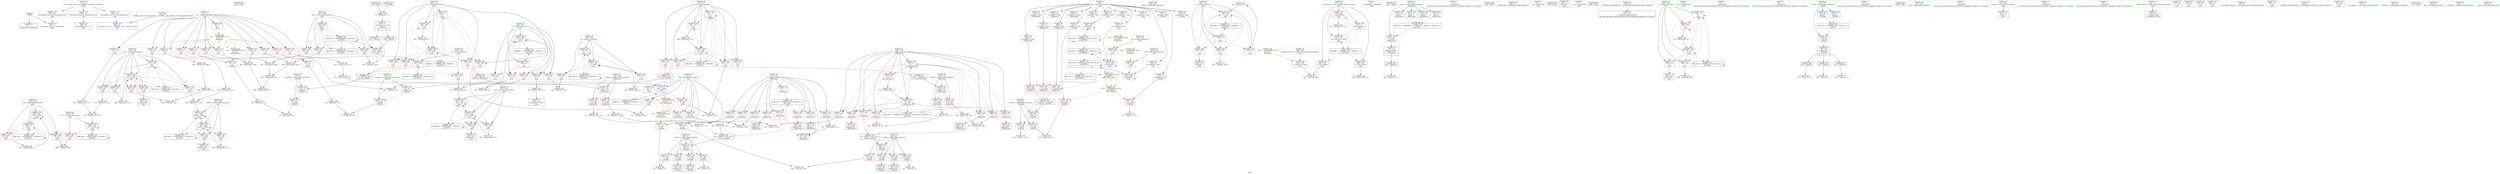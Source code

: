 digraph "SVFG" {
	label="SVFG";

	Node0x55873ddc6c80 [shape=record,color=grey,label="{NodeID: 0\nNullPtr}"];
	Node0x55873ddc6c80 -> Node0x55873dde5950[style=solid];
	Node0x55873ddc6c80 -> Node0x55873dde8940[style=solid];
	Node0x55873de399d0 [shape=record,color=black,label="{NodeID: 526\n275 = PHI()\n}"];
	Node0x55873ddf9be0 [shape=record,color=grey,label="{NodeID: 360\n372 = Binary(174, 371, )\n}"];
	Node0x55873ddf9be0 -> Node0x55873ddf98e0[style=solid];
	Node0x55873dde79d0 [shape=record,color=red,label="{NodeID: 194\n402\<--263\n\<--p44\nmain\n}"];
	Node0x55873dde79d0 -> Node0x55873ddf77e0[style=solid];
	Node0x55873dde4d40 [shape=record,color=red,label="{NodeID: 111\n366\<--10\n\<--K\nmain\n}"];
	Node0x55873dde4d40 -> Node0x55873ddf9ee0[style=solid];
	Node0x55873ddce0d0 [shape=record,color=green,label="{NodeID: 28\n86\<--87\nx.addr\<--x.addr_field_insensitive\n_Z3nokiii\n}"];
	Node0x55873ddce0d0 -> Node0x55873ddea3f0[style=solid];
	Node0x55873ddce0d0 -> Node0x55873ddea4c0[style=solid];
	Node0x55873ddce0d0 -> Node0x55873ddea590[style=solid];
	Node0x55873ddce0d0 -> Node0x55873ddea660[style=solid];
	Node0x55873ddce0d0 -> Node0x55873dde8c80[style=solid];
	Node0x55873dde9090 [shape=record,color=blue,label="{NodeID: 222\n145\<--140\ncy.addr\<--cy\n_Z6bounceii\n}"];
	Node0x55873dde9090 -> Node0x55873ddeae80[style=dashed];
	Node0x55873dde9090 -> Node0x55873ddeaf50[style=dashed];
	Node0x55873ddeab40 [shape=record,color=red,label="{NodeID: 139\n126\<--125\n\<--arrayidx16\n_Z3nokiii\n}"];
	Node0x55873ddeab40 -> Node0x55873ddfb9e0[style=solid];
	Node0x55873dde57b0 [shape=record,color=green,label="{NodeID: 56\n288\<--289\nprintf\<--printf_field_insensitive\n}"];
	Node0x55873de15510 [shape=record,color=black,label="{NodeID: 416\nMR_50V_2 = PHI(MR_50V_3, MR_50V_1, )\npts\{254 \}\n}"];
	Node0x55873de15510 -> Node0x55873ddf1e50[style=dashed];
	Node0x55873de15510 -> Node0x55873de15510[style=dashed];
	Node0x55873ddf7360 [shape=record,color=grey,label="{NodeID: 333\n315 = Binary(314, 61, )\n}"];
	Node0x55873ddf7360 -> Node0x55873ddf1b10[style=solid];
	Node0x55873ddf25a0 [shape=record,color=blue,label="{NodeID: 250\n396\<--390\narrayidx53\<--\nmain\n}"];
	Node0x55873ddf25a0 -> Node0x55873ddf25a0[style=dashed];
	Node0x55873ddf25a0 -> Node0x55873de10510[style=dashed];
	Node0x55873ddec200 [shape=record,color=red,label="{NodeID: 167\n470\<--241\n\<--test_number\nmain\n}"];
	Node0x55873ddec200 -> Node0x55873ddf7060[style=solid];
	Node0x55873dde6e70 [shape=record,color=purple,label="{NodeID: 84\n125\<--8\narrayidx16\<--dim\n_Z3nokiii\n}"];
	Node0x55873dde6e70 -> Node0x55873ddeab40[style=solid];
	Node0x55873ddc5e60 [shape=record,color=green,label="{NodeID: 1\n7\<--1\n__dso_handle\<--dummyObj\nGlob }"];
	Node0x55873de39aa0 [shape=record,color=black,label="{NodeID: 527\n287 = PHI()\n}"];
	Node0x55873ddf9d60 [shape=record,color=grey,label="{NodeID: 361\n176 = Binary(173, 175, )\n|{<s0>5}}"];
	Node0x55873ddf9d60:s0 -> Node0x55873de3a790[style=solid,color=red];
	Node0x55873dde7aa0 [shape=record,color=red,label="{NodeID: 195\n390\<--265\n\<--re48\nmain\n}"];
	Node0x55873dde7aa0 -> Node0x55873ddf25a0[style=solid];
	Node0x55873dde4e10 [shape=record,color=red,label="{NodeID: 112\n371\<--10\n\<--K\nmain\n}"];
	Node0x55873dde4e10 -> Node0x55873ddf9be0[style=solid];
	Node0x55873ddce1a0 [shape=record,color=green,label="{NodeID: 29\n88\<--89\ny.addr\<--y.addr_field_insensitive\n_Z3nokiii\n}"];
	Node0x55873ddce1a0 -> Node0x55873ddea730[style=solid];
	Node0x55873ddce1a0 -> Node0x55873ddea800[style=solid];
	Node0x55873ddce1a0 -> Node0x55873ddea8d0[style=solid];
	Node0x55873ddce1a0 -> Node0x55873ddea9a0[style=solid];
	Node0x55873ddce1a0 -> Node0x55873dde8d50[style=solid];
	Node0x55873de1eb70 [shape=record,color=yellow,style=double,label="{NodeID: 472\n18V_1 = ENCHI(MR_18V_0)\npts\{90000 \}\nFun[_Z6bounceii]|{|<s3>5|<s4>6|<s5>7}}"];
	Node0x55873de1eb70 -> Node0x55873ddebd20[style=dashed];
	Node0x55873de1eb70 -> Node0x55873ddebdf0[style=dashed];
	Node0x55873de1eb70 -> Node0x55873ddebec0[style=dashed];
	Node0x55873de1eb70:s3 -> Node0x55873de1cfc0[style=dashed,color=red];
	Node0x55873de1eb70:s4 -> Node0x55873de1cfc0[style=dashed,color=red];
	Node0x55873de1eb70:s5 -> Node0x55873de1cfc0[style=dashed,color=red];
	Node0x55873dde9160 [shape=record,color=blue,label="{NodeID: 223\n147\<--11\nx\<--\n_Z6bounceii\n}"];
	Node0x55873dde9160 -> Node0x55873de1af10[style=dashed];
	Node0x55873ddeac10 [shape=record,color=red,label="{NodeID: 140\n232\<--141\n\<--retval\n_Z6bounceii\n}"];
	Node0x55873ddeac10 -> Node0x55873dde6580[style=solid];
	Node0x55873dde5880 [shape=record,color=green,label="{NodeID: 57\n23\<--481\n_GLOBAL__sub_I_Onufry_0_0.cpp\<--_GLOBAL__sub_I_Onufry_0_0.cpp_field_insensitive\n}"];
	Node0x55873dde5880 -> Node0x55873dde8870[style=solid];
	Node0x55873de15a10 [shape=record,color=black,label="{NodeID: 417\nMR_54V_2 = PHI(MR_54V_4, MR_54V_1, )\npts\{258 \}\n}"];
	Node0x55873de15a10 -> Node0x55873ddf2260[style=dashed];
	Node0x55873ddf74e0 [shape=record,color=grey,label="{NodeID: 334\n412 = Binary(174, 411, )\n}"];
	Node0x55873ddf74e0 -> Node0x55873ddf71e0[style=solid];
	Node0x55873ddf2670 [shape=record,color=blue,label="{NodeID: 251\n261\<--399\npos41\<--add54\nmain\n}"];
	Node0x55873ddf2670 -> Node0x55873dded580[style=dashed];
	Node0x55873ddf2670 -> Node0x55873dde7830[style=dashed];
	Node0x55873ddf2670 -> Node0x55873ddf2400[style=dashed];
	Node0x55873ddf2670 -> Node0x55873ddf2670[style=dashed];
	Node0x55873ddf2670 -> Node0x55873de16410[style=dashed];
	Node0x55873ddec2d0 [shape=record,color=red,label="{NodeID: 168\n292\<--243\n\<--i\nmain\n}"];
	Node0x55873ddec2d0 -> Node0x55873ddfaf60[style=solid];
	Node0x55873dde6f40 [shape=record,color=purple,label="{NodeID: 85\n167\<--8\narrayidx\<--dim\n_Z6bounceii\n}"];
	Node0x55873ddb4e90 [shape=record,color=green,label="{NodeID: 2\n11\<--1\n\<--dummyObj\nCan only get source location for instruction, argument, global var or function.}"];
	Node0x55873de39b70 [shape=record,color=black,label="{NodeID: 528\n319 = PHI()\n}"];
	Node0x55873de1d370 [shape=record,color=yellow,style=double,label="{NodeID: 445\n2V_1 = ENCHI(MR_2V_0)\npts\{12 \}\nFun[main]|{|<s11>13|<s12>15}}"];
	Node0x55873de1d370 -> Node0x55873dde4ad0[style=dashed];
	Node0x55873de1d370 -> Node0x55873dde4ba0[style=dashed];
	Node0x55873de1d370 -> Node0x55873dde4c70[style=dashed];
	Node0x55873de1d370 -> Node0x55873dde4d40[style=dashed];
	Node0x55873de1d370 -> Node0x55873dde4e10[style=dashed];
	Node0x55873de1d370 -> Node0x55873dde4ee0[style=dashed];
	Node0x55873de1d370 -> Node0x55873dde4fb0[style=dashed];
	Node0x55873de1d370 -> Node0x55873dde5080[style=dashed];
	Node0x55873de1d370 -> Node0x55873dde9890[style=dashed];
	Node0x55873de1d370 -> Node0x55873dde9960[style=dashed];
	Node0x55873de1d370 -> Node0x55873dde9a30[style=dashed];
	Node0x55873de1d370:s11 -> Node0x55873de1d0a0[style=dashed,color=red];
	Node0x55873de1d370:s12 -> Node0x55873de1d0a0[style=dashed,color=red];
	Node0x55873ddf9ee0 [shape=record,color=grey,label="{NodeID: 362\n367 = Binary(174, 366, )\n}"];
	Node0x55873ddf9ee0 -> Node0x55873ddfa060[style=solid];
	Node0x55873dde7b70 [shape=record,color=red,label="{NodeID: 196\n432\<--267\n\<--best\nmain\n}"];
	Node0x55873dde7b70 -> Node0x55873ddfa660[style=solid];
	Node0x55873dde4ee0 [shape=record,color=red,label="{NodeID: 113\n378\<--10\n\<--K\nmain\n}"];
	Node0x55873dde4ee0 -> Node0x55873ddf92e0[style=solid];
	Node0x55873ddce270 [shape=record,color=green,label="{NodeID: 30\n136\<--137\n_Z6bounceii\<--_Z6bounceii_field_insensitive\n}"];
	Node0x55873dde9230 [shape=record,color=blue,label="{NodeID: 224\n149\<--11\ny\<--\n_Z6bounceii\n}"];
	Node0x55873dde9230 -> Node0x55873ddeb6a0[style=dashed];
	Node0x55873dde9230 -> Node0x55873ddeb770[style=dashed];
	Node0x55873dde9230 -> Node0x55873ddeb840[style=dashed];
	Node0x55873dde9230 -> Node0x55873ddeb910[style=dashed];
	Node0x55873dde9230 -> Node0x55873ddeb9e0[style=dashed];
	Node0x55873dde9230 -> Node0x55873ddebab0[style=dashed];
	Node0x55873dde9230 -> Node0x55873ddebb80[style=dashed];
	Node0x55873dde9230 -> Node0x55873ddebc50[style=dashed];
	Node0x55873dde9230 -> Node0x55873dde9230[style=dashed];
	Node0x55873dde9230 -> Node0x55873dde9570[style=dashed];
	Node0x55873dde9230 -> Node0x55873de0e210[style=dashed];
	Node0x55873ddeace0 [shape=record,color=red,label="{NodeID: 141\n172\<--143\n\<--cx.addr\n_Z6bounceii\n}"];
	Node0x55873ddeace0 -> Node0x55873ddf9a60[style=solid];
	Node0x55873dde5950 [shape=record,color=black,label="{NodeID: 58\n2\<--3\ndummyVal\<--dummyVal\n}"];
	Node0x55873de15f10 [shape=record,color=black,label="{NodeID: 418\nMR_56V_2 = PHI(MR_56V_3, MR_56V_1, )\npts\{260 \}\n}"];
	Node0x55873de15f10 -> Node0x55873ddf2330[style=dashed];
	Node0x55873de15f10 -> Node0x55873de15f10[style=dashed];
	Node0x55873ddf7660 [shape=record,color=grey,label="{NodeID: 335\n408 = Binary(407, 61, )\n}"];
	Node0x55873ddf7660 -> Node0x55873ddf2810[style=solid];
	Node0x55873ddf2740 [shape=record,color=blue,label="{NodeID: 252\n263\<--403\np44\<--inc56\nmain\n}"];
	Node0x55873ddf2740 -> Node0x55873dde7900[style=dashed];
	Node0x55873ddf2740 -> Node0x55873dde79d0[style=dashed];
	Node0x55873ddf2740 -> Node0x55873ddf24d0[style=dashed];
	Node0x55873ddf2740 -> Node0x55873ddf2740[style=dashed];
	Node0x55873ddf2740 -> Node0x55873de16910[style=dashed];
	Node0x55873ddec3a0 [shape=record,color=red,label="{NodeID: 169\n301\<--243\n\<--i\nmain\n}"];
	Node0x55873ddec3a0 -> Node0x55873dde6650[style=solid];
	Node0x55873dde7010 [shape=record,color=purple,label="{NodeID: 86\n170\<--8\narrayidx5\<--dim\n_Z6bounceii\n}"];
	Node0x55873dde7010 -> Node0x55873ddebd20[style=solid];
	Node0x55873ddc6010 [shape=record,color=green,label="{NodeID: 3\n15\<--1\n.str\<--dummyObj\nGlob }"];
	Node0x55873de39df0 [shape=record,color=black,label="{NodeID: 529\n339 = PHI()\n}"];
	Node0x55873ddfa060 [shape=record,color=grey,label="{NodeID: 363\n368 = Binary(367, 61, )\n}"];
	Node0x55873ddfa060 -> Node0x55873ddeda10[style=solid];
	Node0x55873dde7c40 [shape=record,color=red,label="{NodeID: 197\n457\<--267\n\<--best\nmain\n}"];
	Node0x55873dde7c40 -> Node0x55873ddf6760[style=solid];
	Node0x55873dde4fb0 [shape=record,color=red,label="{NodeID: 114\n411\<--10\n\<--K\nmain\n}"];
	Node0x55873dde4fb0 -> Node0x55873ddf74e0[style=solid];
	Node0x55873ddce340 [shape=record,color=green,label="{NodeID: 31\n141\<--142\nretval\<--retval_field_insensitive\n_Z6bounceii\n}"];
	Node0x55873ddce340 -> Node0x55873ddeac10[style=solid];
	Node0x55873ddce340 -> Node0x55873dde9300[style=solid];
	Node0x55873ddce340 -> Node0x55873dde93d0[style=solid];
	Node0x55873ddce340 -> Node0x55873dde94a0[style=solid];
	Node0x55873ddce340 -> Node0x55873dde9710[style=solid];
	Node0x55873dde9300 [shape=record,color=blue,label="{NodeID: 225\n141\<--11\nretval\<--\n_Z6bounceii\n}"];
	Node0x55873dde9300 -> Node0x55873de0dd10[style=dashed];
	Node0x55873ddeadb0 [shape=record,color=red,label="{NodeID: 142\n190\<--143\n\<--cx.addr\n_Z6bounceii\n}"];
	Node0x55873ddeadb0 -> Node0x55873ddf8fe0[style=solid];
	Node0x55873dde5a20 [shape=record,color=black,label="{NodeID: 59\n236\<--11\nmain_ret\<--\nmain\n}"];
	Node0x55873de16410 [shape=record,color=black,label="{NodeID: 419\nMR_58V_2 = PHI(MR_58V_3, MR_58V_1, )\npts\{262 \}\n}"];
	Node0x55873de16410 -> Node0x55873ddf2400[style=dashed];
	Node0x55873de16410 -> Node0x55873de16410[style=dashed];
	Node0x55873ddf77e0 [shape=record,color=grey,label="{NodeID: 336\n403 = Binary(402, 61, )\n}"];
	Node0x55873ddf77e0 -> Node0x55873ddf2740[style=solid];
	Node0x55873ddf2810 [shape=record,color=blue,label="{NodeID: 253\n257\<--408\nrow\<--inc59\nmain\n}"];
	Node0x55873ddf2810 -> Node0x55873dded0a0[style=dashed];
	Node0x55873ddf2810 -> Node0x55873dded170[style=dashed];
	Node0x55873ddf2810 -> Node0x55873dded240[style=dashed];
	Node0x55873ddf2810 -> Node0x55873dded310[style=dashed];
	Node0x55873ddf2810 -> Node0x55873dded3e0[style=dashed];
	Node0x55873ddf2810 -> Node0x55873ddf2810[style=dashed];
	Node0x55873ddf2810 -> Node0x55873de15a10[style=dashed];
	Node0x55873ddec470 [shape=record,color=red,label="{NodeID: 170\n314\<--243\n\<--i\nmain\n}"];
	Node0x55873ddec470 -> Node0x55873ddf7360[style=solid];
	Node0x55873dde70e0 [shape=record,color=purple,label="{NodeID: 87\n185\<--8\narrayidx7\<--dim\n_Z6bounceii\n}"];
	Node0x55873ddc7f20 [shape=record,color=green,label="{NodeID: 4\n17\<--1\n.str.1\<--dummyObj\nGlob }"];
	Node0x55873de39ec0 [shape=record,color=black,label="{NodeID: 530\n389 = PHI()\n}"];
	Node0x55873ddfa1e0 [shape=record,color=grey,label="{NodeID: 364\n336 = cmp(334, 335, )\n}"];
	Node0x55873dde7d10 [shape=record,color=red,label="{NodeID: 198\n460\<--267\n\<--best\nmain\n}"];
	Node0x55873dde7d10 -> Node0x55873ddf68e0[style=solid];
	Node0x55873dde5080 [shape=record,color=red,label="{NodeID: 115\n456\<--10\n\<--K\nmain\n}"];
	Node0x55873dde5080 -> Node0x55873ddf6760[style=solid];
	Node0x55873dde36d0 [shape=record,color=green,label="{NodeID: 32\n143\<--144\ncx.addr\<--cx.addr_field_insensitive\n_Z6bounceii\n}"];
	Node0x55873dde36d0 -> Node0x55873ddeace0[style=solid];
	Node0x55873dde36d0 -> Node0x55873ddeadb0[style=solid];
	Node0x55873dde36d0 -> Node0x55873dde8fc0[style=solid];
	Node0x55873de0dd10 [shape=record,color=black,label="{NodeID: 392\nMR_21V_5 = PHI(MR_21V_6, MR_21V_3, MR_21V_2, MR_21V_4, )\npts\{142 \}\n}"];
	Node0x55873de0dd10 -> Node0x55873ddeac10[style=dashed];
	Node0x55873dde93d0 [shape=record,color=blue,label="{NodeID: 226\n141\<--11\nretval\<--\n_Z6bounceii\n}"];
	Node0x55873dde93d0 -> Node0x55873de0dd10[style=dashed];
	Node0x55873ddeae80 [shape=record,color=red,label="{NodeID: 143\n194\<--145\n\<--cy.addr\n_Z6bounceii\n}"];
	Node0x55873ddeae80 -> Node0x55873ddf8560[style=solid];
	Node0x55873dde5af0 [shape=record,color=black,label="{NodeID: 60\n34\<--35\n\<--_ZNSt8ios_base4InitD1Ev\nCan only get source location for instruction, argument, global var or function.}"];
	Node0x55873de16910 [shape=record,color=black,label="{NodeID: 420\nMR_60V_2 = PHI(MR_60V_3, MR_60V_1, )\npts\{264 \}\n}"];
	Node0x55873de16910 -> Node0x55873ddf24d0[style=dashed];
	Node0x55873de16910 -> Node0x55873de16910[style=dashed];
	Node0x55873ddf7960 [shape=record,color=grey,label="{NodeID: 337\n399 = Binary(398, 174, )\n}"];
	Node0x55873ddf7960 -> Node0x55873ddf2670[style=solid];
	Node0x55873ddf28e0 [shape=record,color=blue,label="{NodeID: 254\n13\<--413\nMN\<--sub62\nmain\n|{|<s3>14}}"];
	Node0x55873ddf28e0 -> Node0x55873dde9e40[style=dashed];
	Node0x55873ddf28e0 -> Node0x55873dde9f10[style=dashed];
	Node0x55873ddf28e0 -> Node0x55873de13210[style=dashed];
	Node0x55873ddf28e0:s3 -> Node0x55873de1e600[style=dashed,color=red];
	Node0x55873ddec540 [shape=record,color=red,label="{NodeID: 171\n298\<--245\n\<--j\nmain\n}"];
	Node0x55873ddec540 -> Node0x55873ddfade0[style=solid];
	Node0x55873dde71b0 [shape=record,color=purple,label="{NodeID: 88\n188\<--8\narrayidx9\<--dim\n_Z6bounceii\n}"];
	Node0x55873dde71b0 -> Node0x55873ddebdf0[style=solid];
	Node0x55873ddc6df0 [shape=record,color=green,label="{NodeID: 5\n19\<--1\n.str.2\<--dummyObj\nGlob }"];
	Node0x55873de39f90 [shape=record,color=black,label="{NodeID: 531\n431 = PHI(50, )\n}"];
	Node0x55873de39f90 -> Node0x55873ddfa660[style=solid];
	Node0x55873de1d640 [shape=record,color=yellow,style=double,label="{NodeID: 448\n36V_1 = ENCHI(MR_36V_0)\npts\{240 \}\nFun[main]}"];
	Node0x55873de1d640 -> Node0x55873ddebf90[style=dashed];
	Node0x55873ddfa360 [shape=record,color=grey,label="{NodeID: 365\n438 = cmp(437, 11, )\n}"];
	Node0x55873dde7de0 [shape=record,color=red,label="{NodeID: 199\n419\<--269\n\<--cx\nmain\n}"];
	Node0x55873dde7de0 -> Node0x55873ddfa4e0[style=solid];
	Node0x55873dde9890 [shape=record,color=red,label="{NodeID: 116\n459\<--10\n\<--K\nmain\n}"];
	Node0x55873dde9890 -> Node0x55873ddf68e0[style=solid];
	Node0x55873dde3760 [shape=record,color=green,label="{NodeID: 33\n145\<--146\ncy.addr\<--cy.addr_field_insensitive\n_Z6bounceii\n}"];
	Node0x55873dde3760 -> Node0x55873ddeae80[style=solid];
	Node0x55873dde3760 -> Node0x55873ddeaf50[style=solid];
	Node0x55873dde3760 -> Node0x55873dde9090[style=solid];
	Node0x55873de0e210 [shape=record,color=black,label="{NodeID: 393\nMR_29V_6 = PHI(MR_29V_2, MR_29V_4, MR_29V_4, MR_29V_4, )\npts\{150 \}\n}"];
	Node0x55873dde94a0 [shape=record,color=blue,label="{NodeID: 227\n141\<--11\nretval\<--\n_Z6bounceii\n}"];
	Node0x55873dde94a0 -> Node0x55873de0dd10[style=dashed];
	Node0x55873ddeaf50 [shape=record,color=red,label="{NodeID: 144\n211\<--145\n\<--cy.addr\n_Z6bounceii\n}"];
	Node0x55873ddeaf50 -> Node0x55873ddf7c60[style=solid];
	Node0x55873dde5bc0 [shape=record,color=black,label="{NodeID: 61\n50\<--72\n_Z4distii_ret\<--add\n_Z4distii\n|{<s0>13|<s1>15}}"];
	Node0x55873dde5bc0:s0 -> Node0x55873de39f90[style=solid,color=blue];
	Node0x55873dde5bc0:s1 -> Node0x55873de3a270[style=solid,color=blue];
	Node0x55873de16e10 [shape=record,color=black,label="{NodeID: 421\nMR_64V_2 = PHI(MR_64V_4, MR_64V_1, )\npts\{268 \}\n}"];
	Node0x55873de16e10 -> Node0x55873ddf29b0[style=dashed];
	Node0x55873ddf7ae0 [shape=record,color=grey,label="{NodeID: 338\n285 = Binary(284, 61, )\n}"];
	Node0x55873ddf29b0 [shape=record,color=blue,label="{NodeID: 255\n267\<--416\nbest\<--\nmain\n}"];
	Node0x55873ddf29b0 -> Node0x55873dde7c40[style=dashed];
	Node0x55873ddf29b0 -> Node0x55873dde7d10[style=dashed];
	Node0x55873ddf29b0 -> Node0x55873de16e10[style=dashed];
	Node0x55873ddf29b0 -> Node0x55873de1a510[style=dashed];
	Node0x55873ddec610 [shape=record,color=red,label="{NodeID: 172\n304\<--245\n\<--j\nmain\n}"];
	Node0x55873ddec610 -> Node0x55873dde6720[style=solid];
	Node0x55873dde7280 [shape=record,color=purple,label="{NodeID: 89\n205\<--8\narrayidx19\<--dim\n_Z6bounceii\n}"];
	Node0x55873ddcd790 [shape=record,color=green,label="{NodeID: 6\n22\<--1\n\<--dummyObj\nCan only get source location for instruction, argument, global var or function.}"];
	Node0x55873de3a130 [shape=record,color=black,label="{NodeID: 532\n437 = PHI(138, )\n}"];
	Node0x55873de3a130 -> Node0x55873ddfa360[style=solid];
	Node0x55873ddfa4e0 [shape=record,color=grey,label="{NodeID: 366\n421 = cmp(419, 420, )\n}"];
	Node0x55873dde7eb0 [shape=record,color=red,label="{NodeID: 200\n429\<--269\n\<--cx\nmain\n|{<s0>13}}"];
	Node0x55873dde7eb0:s0 -> Node0x55873de3ab10[style=solid,color=red];
	Node0x55873dde9960 [shape=record,color=red,label="{NodeID: 117\n463\<--10\n\<--K\nmain\n}"];
	Node0x55873dde9960 -> Node0x55873ddf6d60[style=solid];
	Node0x55873dde37f0 [shape=record,color=green,label="{NodeID: 34\n147\<--148\nx\<--x_field_insensitive\n_Z6bounceii\n}"];
	Node0x55873dde37f0 -> Node0x55873ddeb020[style=solid];
	Node0x55873dde37f0 -> Node0x55873ddeb0f0[style=solid];
	Node0x55873dde37f0 -> Node0x55873ddeb1c0[style=solid];
	Node0x55873dde37f0 -> Node0x55873ddeb290[style=solid];
	Node0x55873dde37f0 -> Node0x55873ddeb360[style=solid];
	Node0x55873dde37f0 -> Node0x55873ddeb430[style=solid];
	Node0x55873dde37f0 -> Node0x55873ddeb500[style=solid];
	Node0x55873dde37f0 -> Node0x55873ddeb5d0[style=solid];
	Node0x55873dde37f0 -> Node0x55873dde9160[style=solid];
	Node0x55873dde37f0 -> Node0x55873dde9640[style=solid];
	Node0x55873dde9570 [shape=record,color=blue,label="{NodeID: 228\n149\<--222\ny\<--inc\n_Z6bounceii\n}"];
	Node0x55873dde9570 -> Node0x55873ddeb6a0[style=dashed];
	Node0x55873dde9570 -> Node0x55873ddeb770[style=dashed];
	Node0x55873dde9570 -> Node0x55873ddeb840[style=dashed];
	Node0x55873dde9570 -> Node0x55873ddeb910[style=dashed];
	Node0x55873dde9570 -> Node0x55873ddeb9e0[style=dashed];
	Node0x55873dde9570 -> Node0x55873ddebab0[style=dashed];
	Node0x55873dde9570 -> Node0x55873ddebb80[style=dashed];
	Node0x55873dde9570 -> Node0x55873ddebc50[style=dashed];
	Node0x55873dde9570 -> Node0x55873dde9230[style=dashed];
	Node0x55873dde9570 -> Node0x55873dde9570[style=dashed];
	Node0x55873dde9570 -> Node0x55873de0e210[style=dashed];
	Node0x55873ddeb020 [shape=record,color=red,label="{NodeID: 145\n155\<--147\n\<--x\n_Z6bounceii\n}"];
	Node0x55873ddeb020 -> Node0x55873ddfb3e0[style=solid];
	Node0x55873dde5c90 [shape=record,color=black,label="{NodeID: 62\n108\<--107\nidxprom\<--\n_Z3nokiii\n}"];
	Node0x55873de17310 [shape=record,color=black,label="{NodeID: 422\nMR_66V_2 = PHI(MR_66V_4, MR_66V_1, )\npts\{270 \}\n}"];
	Node0x55873de17310 -> Node0x55873ddf2a80[style=dashed];
	Node0x55873ddf7c60 [shape=record,color=grey,label="{NodeID: 339\n212 = Binary(174, 211, )\n}"];
	Node0x55873ddf7c60 -> Node0x55873ddf7de0[style=solid];
	Node0x55873ddf2a80 [shape=record,color=blue,label="{NodeID: 256\n269\<--11\ncx\<--\nmain\n}"];
	Node0x55873ddf2a80 -> Node0x55873dde7de0[style=dashed];
	Node0x55873ddf2a80 -> Node0x55873dde7eb0[style=dashed];
	Node0x55873ddf2a80 -> Node0x55873dde7f80[style=dashed];
	Node0x55873ddf2a80 -> Node0x55873dde8050[style=dashed];
	Node0x55873ddf2a80 -> Node0x55873dde8120[style=dashed];
	Node0x55873ddf2a80 -> Node0x55873ddf2dc0[style=dashed];
	Node0x55873ddf2a80 -> Node0x55873de17310[style=dashed];
	Node0x55873ddec6e0 [shape=record,color=red,label="{NodeID: 173\n309\<--245\n\<--j\nmain\n}"];
	Node0x55873ddec6e0 -> Node0x55873ddf6a60[style=solid];
	Node0x55873dde7350 [shape=record,color=purple,label="{NodeID: 90\n208\<--8\narrayidx21\<--dim\n_Z6bounceii\n}"];
	Node0x55873dde7350 -> Node0x55873ddebec0[style=solid];
	Node0x55873ddcd820 [shape=record,color=green,label="{NodeID: 7\n61\<--1\n\<--dummyObj\nCan only get source location for instruction, argument, global var or function.}"];
	Node0x55873de3a270 [shape=record,color=black,label="{NodeID: 533\n442 = PHI(50, )\n}"];
	Node0x55873de3a270 -> Node0x55873ddf2c20[style=solid];
	Node0x55873ddfa660 [shape=record,color=grey,label="{NodeID: 367\n433 = cmp(431, 432, )\n}"];
	Node0x55873dde7f80 [shape=record,color=red,label="{NodeID: 201\n435\<--269\n\<--cx\nmain\n|{<s0>14}}"];
	Node0x55873dde7f80:s0 -> Node0x55873de3adb0[style=solid,color=red];
	Node0x55873dde9a30 [shape=record,color=red,label="{NodeID: 118\n464\<--10\n\<--K\nmain\n}"];
	Node0x55873dde9a30 -> Node0x55873ddf6d60[style=solid];
	Node0x55873dde3880 [shape=record,color=green,label="{NodeID: 35\n149\<--150\ny\<--y_field_insensitive\n_Z6bounceii\n}"];
	Node0x55873dde3880 -> Node0x55873ddeb6a0[style=solid];
	Node0x55873dde3880 -> Node0x55873ddeb770[style=solid];
	Node0x55873dde3880 -> Node0x55873ddeb840[style=solid];
	Node0x55873dde3880 -> Node0x55873ddeb910[style=solid];
	Node0x55873dde3880 -> Node0x55873ddeb9e0[style=solid];
	Node0x55873dde3880 -> Node0x55873ddebab0[style=solid];
	Node0x55873dde3880 -> Node0x55873ddebb80[style=solid];
	Node0x55873dde3880 -> Node0x55873ddebc50[style=solid];
	Node0x55873dde3880 -> Node0x55873dde9230[style=solid];
	Node0x55873dde3880 -> Node0x55873dde9570[style=solid];
	Node0x55873de0ec10 [shape=record,color=black,label="{NodeID: 395\nMR_10V_3 = PHI(MR_10V_4, MR_10V_2, )\npts\{83 \}\n}"];
	Node0x55873de0ec10 -> Node0x55873ddea180[style=dashed];
	Node0x55873dde9640 [shape=record,color=blue,label="{NodeID: 229\n147\<--227\nx\<--inc29\n_Z6bounceii\n}"];
	Node0x55873dde9640 -> Node0x55873de1af10[style=dashed];
	Node0x55873ddeb0f0 [shape=record,color=red,label="{NodeID: 146\n165\<--147\n\<--x\n_Z6bounceii\n}"];
	Node0x55873ddeb0f0 -> Node0x55873dde60a0[style=solid];
	Node0x55873dde5d60 [shape=record,color=black,label="{NodeID: 63\n111\<--110\nidxprom7\<--\n_Z3nokiii\n}"];
	Node0x55873de17810 [shape=record,color=black,label="{NodeID: 423\nMR_68V_2 = PHI(MR_68V_3, MR_68V_1, )\npts\{272 \}\n}"];
	Node0x55873de17810 -> Node0x55873ddf2b50[style=dashed];
	Node0x55873de17810 -> Node0x55873de17810[style=dashed];
	Node0x55873ddf7de0 [shape=record,color=grey,label="{NodeID: 340\n214 = Binary(212, 213, )\n|{<s0>7}}"];
	Node0x55873ddf7de0:s0 -> Node0x55873de3a950[style=solid,color=red];
	Node0x55873ddf2b50 [shape=record,color=blue,label="{NodeID: 257\n271\<--11\ncy\<--\nmain\n}"];
	Node0x55873ddf2b50 -> Node0x55873dde81f0[style=dashed];
	Node0x55873ddf2b50 -> Node0x55873dde82c0[style=dashed];
	Node0x55873ddf2b50 -> Node0x55873dde8390[style=dashed];
	Node0x55873ddf2b50 -> Node0x55873dde8460[style=dashed];
	Node0x55873ddf2b50 -> Node0x55873dde8530[style=dashed];
	Node0x55873ddf2b50 -> Node0x55873ddf2b50[style=dashed];
	Node0x55873ddf2b50 -> Node0x55873ddf2cf0[style=dashed];
	Node0x55873ddf2b50 -> Node0x55873de17810[style=dashed];
	Node0x55873ddec7b0 [shape=record,color=red,label="{NodeID: 174\n328\<--247\n\<--s\nmain\n}"];
	Node0x55873ddec7b0 -> Node0x55873ddf65e0[style=solid];
	Node0x55873dde7420 [shape=record,color=purple,label="{NodeID: 91\n303\<--8\narrayidx\<--dim\nmain\n}"];
	Node0x55873ddc5b90 [shape=record,color=green,label="{NodeID: 8\n115\<--1\n\<--dummyObj\nCan only get source location for instruction, argument, global var or function.}"];
	Node0x55873de3a3b0 [shape=record,color=black,label="{NodeID: 534\n468 = PHI()\n}"];
	Node0x55873ddfa7e0 [shape=record,color=grey,label="{NodeID: 368\n427 = cmp(425, 426, )\n}"];
	Node0x55873dde8050 [shape=record,color=red,label="{NodeID: 202\n440\<--269\n\<--cx\nmain\n|{<s0>15}}"];
	Node0x55873dde8050:s0 -> Node0x55873de3ab10[style=solid,color=red];
	Node0x55873dde9b00 [shape=record,color=red,label="{NodeID: 119\n97\<--13\n\<--MN\n_Z3nokiii\n}"];
	Node0x55873dde9b00 -> Node0x55873ddfbce0[style=solid];
	Node0x55873dde3910 [shape=record,color=green,label="{NodeID: 36\n234\<--235\nmain\<--main_field_insensitive\n}"];
	Node0x55873dde9710 [shape=record,color=blue,label="{NodeID: 230\n141\<--61\nretval\<--\n_Z6bounceii\n}"];
	Node0x55873dde9710 -> Node0x55873de0dd10[style=dashed];
	Node0x55873ddeb1c0 [shape=record,color=red,label="{NodeID: 147\n175\<--147\n\<--x\n_Z6bounceii\n}"];
	Node0x55873ddeb1c0 -> Node0x55873ddf9d60[style=solid];
	Node0x55873dde5e30 [shape=record,color=black,label="{NodeID: 64\n121\<--120\nidxprom13\<--\n_Z3nokiii\n}"];
	Node0x55873de17d10 [shape=record,color=black,label="{NodeID: 424\nMR_18V_2 = PHI(MR_18V_9, MR_18V_1, )\npts\{90000 \}\n}"];
	Node0x55873de17d10 -> Node0x55873de11410[style=dashed];
	Node0x55873ddf7f60 [shape=record,color=grey,label="{NodeID: 341\n359 = Binary(358, 61, )\n}"];
	Node0x55873ddf7f60 -> Node0x55873ddf2190[style=solid];
	Node0x55873ddf2c20 [shape=record,color=blue,label="{NodeID: 258\n267\<--442\nbest\<--call73\nmain\n}"];
	Node0x55873ddf2c20 -> Node0x55873de1a510[style=dashed];
	Node0x55873ddec880 [shape=record,color=red,label="{NodeID: 175\n324\<--249\n\<--l\nmain\n}"];
	Node0x55873ddec880 -> Node0x55873ddfa960[style=solid];
	Node0x55873dde74f0 [shape=record,color=purple,label="{NodeID: 92\n306\<--8\narrayidx9\<--dim\nmain\n}"];
	Node0x55873dde74f0 -> Node0x55873ddf1970[style=solid];
	Node0x55873ddc5c60 [shape=record,color=green,label="{NodeID: 9\n174\<--1\n\<--dummyObj\nCan only get source location for instruction, argument, global var or function.}"];
	Node0x55873de3a480 [shape=record,color=black,label="{NodeID: 535\n79 = PHI(171, 189, 209, )\n0th arg _Z3nokiii }"];
	Node0x55873de3a480 -> Node0x55873dde8bb0[style=solid];
	Node0x55873ddfa960 [shape=record,color=grey,label="{NodeID: 369\n326 = cmp(324, 325, )\n}"];
	Node0x55873dde8120 [shape=record,color=red,label="{NodeID: 203\n452\<--269\n\<--cx\nmain\n}"];
	Node0x55873dde8120 -> Node0x55873ddf62e0[style=solid];
	Node0x55873dde9bd0 [shape=record,color=red,label="{NodeID: 120\n104\<--13\n\<--MN\n_Z3nokiii\n}"];
	Node0x55873dde9bd0 -> Node0x55873ddfaae0[style=solid];
	Node0x55873dde39a0 [shape=record,color=green,label="{NodeID: 37\n237\<--238\nretval\<--retval_field_insensitive\nmain\n}"];
	Node0x55873dde39a0 -> Node0x55873ddf1670[style=solid];
	Node0x55873ddf1670 [shape=record,color=blue,label="{NodeID: 231\n237\<--11\nretval\<--\nmain\n}"];
	Node0x55873ddeb290 [shape=record,color=red,label="{NodeID: 148\n183\<--147\n\<--x\n_Z6bounceii\n}"];
	Node0x55873ddeb290 -> Node0x55873dde6240[style=solid];
	Node0x55873dde5f00 [shape=record,color=black,label="{NodeID: 65\n124\<--123\nidxprom15\<--\n_Z3nokiii\n}"];
	Node0x55873ddf80e0 [shape=record,color=grey,label="{NodeID: 342\n350 = Binary(349, 174, )\n}"];
	Node0x55873ddf80e0 -> Node0x55873ddf1ff0[style=solid];
	Node0x55873ddf2cf0 [shape=record,color=blue,label="{NodeID: 259\n271\<--448\ncy\<--inc76\nmain\n}"];
	Node0x55873ddf2cf0 -> Node0x55873dde81f0[style=dashed];
	Node0x55873ddf2cf0 -> Node0x55873dde82c0[style=dashed];
	Node0x55873ddf2cf0 -> Node0x55873dde8390[style=dashed];
	Node0x55873ddf2cf0 -> Node0x55873dde8460[style=dashed];
	Node0x55873ddf2cf0 -> Node0x55873dde8530[style=dashed];
	Node0x55873ddf2cf0 -> Node0x55873ddf2b50[style=dashed];
	Node0x55873ddf2cf0 -> Node0x55873ddf2cf0[style=dashed];
	Node0x55873ddf2cf0 -> Node0x55873de17810[style=dashed];
	Node0x55873ddec950 [shape=record,color=red,label="{NodeID: 176\n329\<--249\n\<--l\nmain\n}"];
	Node0x55873ddec950 -> Node0x55873ddf65e0[style=solid];
	Node0x55873dde75c0 [shape=record,color=purple,label="{NodeID: 93\n343\<--8\narrayidx22\<--dim\nmain\n}"];
	Node0x55873ddc5d30 [shape=record,color=green,label="{NodeID: 10\n294\<--1\n\<--dummyObj\nCan only get source location for instruction, argument, global var or function.}"];
	Node0x55873de3a790 [shape=record,color=black,label="{NodeID: 536\n80 = PHI(176, 193, 210, )\n1st arg _Z3nokiii }"];
	Node0x55873de3a790 -> Node0x55873dde8c80[style=solid];
	Node0x55873ddfaae0 [shape=record,color=grey,label="{NodeID: 370\n105 = cmp(103, 104, )\n}"];
	Node0x55873dde81f0 [shape=record,color=red,label="{NodeID: 204\n425\<--271\n\<--cy\nmain\n}"];
	Node0x55873dde81f0 -> Node0x55873ddfa7e0[style=solid];
	Node0x55873dde9ca0 [shape=record,color=red,label="{NodeID: 121\n156\<--13\n\<--MN\n_Z6bounceii\n}"];
	Node0x55873dde9ca0 -> Node0x55873ddfb3e0[style=solid];
	Node0x55873dde3a30 [shape=record,color=green,label="{NodeID: 38\n239\<--240\nnumber_of_tests\<--number_of_tests_field_insensitive\nmain\n}"];
	Node0x55873dde3a30 -> Node0x55873ddebf90[style=solid];
	Node0x55873ddf1700 [shape=record,color=blue,label="{NodeID: 232\n241\<--11\ntest_number\<--\nmain\n}"];
	Node0x55873ddf1700 -> Node0x55873de13710[style=dashed];
	Node0x55873ddeb360 [shape=record,color=red,label="{NodeID: 149\n192\<--147\n\<--x\n_Z6bounceii\n}"];
	Node0x55873ddeb360 -> Node0x55873ddf9160[style=solid];
	Node0x55873dde5fd0 [shape=record,color=black,label="{NodeID: 66\n78\<--134\n_Z3nokiii_ret\<--\n_Z3nokiii\n|{<s0>5|<s1>6|<s2>7}}"];
	Node0x55873dde5fd0:s0 -> Node0x55873de39790[style=solid,color=blue];
	Node0x55873dde5fd0:s1 -> Node0x55873de39890[style=solid,color=blue];
	Node0x55873dde5fd0:s2 -> Node0x55873de39600[style=solid,color=blue];
	Node0x55873ddf8260 [shape=record,color=grey,label="{NodeID: 343\n354 = Binary(353, 61, )\n}"];
	Node0x55873ddf8260 -> Node0x55873ddf20c0[style=solid];
	Node0x55873ddf2dc0 [shape=record,color=blue,label="{NodeID: 260\n269\<--453\ncx\<--inc79\nmain\n}"];
	Node0x55873ddf2dc0 -> Node0x55873dde7de0[style=dashed];
	Node0x55873ddf2dc0 -> Node0x55873dde7eb0[style=dashed];
	Node0x55873ddf2dc0 -> Node0x55873dde7f80[style=dashed];
	Node0x55873ddf2dc0 -> Node0x55873dde8050[style=dashed];
	Node0x55873ddf2dc0 -> Node0x55873dde8120[style=dashed];
	Node0x55873ddf2dc0 -> Node0x55873ddf2dc0[style=dashed];
	Node0x55873ddf2dc0 -> Node0x55873de17310[style=dashed];
	Node0x55873ddeca20 [shape=record,color=red,label="{NodeID: 177\n335\<--249\n\<--l\nmain\n}"];
	Node0x55873ddeca20 -> Node0x55873ddfa1e0[style=solid];
	Node0x55873dde7690 [shape=record,color=purple,label="{NodeID: 94\n347\<--8\narrayidx25\<--dim\nmain\n}"];
	Node0x55873dde7690 -> Node0x55873ddf1f20[style=solid];
	Node0x55873ddc7be0 [shape=record,color=green,label="{NodeID: 11\n416\<--1\n\<--dummyObj\nCan only get source location for instruction, argument, global var or function.}"];
	Node0x55873de3a950 [shape=record,color=black,label="{NodeID: 537\n81 = PHI(177, 197, 214, )\n2nd arg _Z3nokiii }"];
	Node0x55873de3a950 -> Node0x55873dde8d50[style=solid];
	Node0x55873ddfac60 [shape=record,color=grey,label="{NodeID: 371\n199 = cmp(198, 11, )\n}"];
	Node0x55873dde82c0 [shape=record,color=red,label="{NodeID: 205\n430\<--271\n\<--cy\nmain\n|{<s0>13}}"];
	Node0x55873dde82c0:s0 -> Node0x55873de3ac60[style=solid,color=red];
	Node0x55873dde9d70 [shape=record,color=red,label="{NodeID: 122\n162\<--13\n\<--MN\n_Z6bounceii\n}"];
	Node0x55873dde9d70 -> Node0x55873dded890[style=solid];
	Node0x55873dde3ac0 [shape=record,color=green,label="{NodeID: 39\n241\<--242\ntest_number\<--test_number_field_insensitive\nmain\n}"];
	Node0x55873dde3ac0 -> Node0x55873ddec060[style=solid];
	Node0x55873dde3ac0 -> Node0x55873ddec130[style=solid];
	Node0x55873dde3ac0 -> Node0x55873ddec200[style=solid];
	Node0x55873dde3ac0 -> Node0x55873ddf1700[style=solid];
	Node0x55873dde3ac0 -> Node0x55873ddf2e90[style=solid];
	Node0x55873ddf17d0 [shape=record,color=blue,label="{NodeID: 233\n243\<--11\ni\<--\nmain\n}"];
	Node0x55873ddf17d0 -> Node0x55873ddec2d0[style=dashed];
	Node0x55873ddf17d0 -> Node0x55873ddec3a0[style=dashed];
	Node0x55873ddf17d0 -> Node0x55873ddec470[style=dashed];
	Node0x55873ddf17d0 -> Node0x55873ddf1b10[style=dashed];
	Node0x55873ddf17d0 -> Node0x55873de13c10[style=dashed];
	Node0x55873ddeb430 [shape=record,color=red,label="{NodeID: 150\n203\<--147\n\<--x\n_Z6bounceii\n}"];
	Node0x55873ddeb430 -> Node0x55873dde63e0[style=solid];
	Node0x55873dde60a0 [shape=record,color=black,label="{NodeID: 67\n166\<--165\nidxprom\<--\n_Z6bounceii\n}"];
	Node0x55873ddf83e0 [shape=record,color=grey,label="{NodeID: 344\n222 = Binary(221, 61, )\n}"];
	Node0x55873ddf83e0 -> Node0x55873dde9570[style=solid];
	Node0x55873ddf2e90 [shape=record,color=blue,label="{NodeID: 261\n241\<--471\ntest_number\<--inc88\nmain\n}"];
	Node0x55873ddf2e90 -> Node0x55873de13710[style=dashed];
	Node0x55873ddecaf0 [shape=record,color=red,label="{NodeID: 178\n344\<--249\n\<--l\nmain\n}"];
	Node0x55873ddecaf0 -> Node0x55873ddf6160[style=solid];
	Node0x55873dde7760 [shape=record,color=purple,label="{NodeID: 95\n393\<--8\narrayidx51\<--dim\nmain\n}"];
	Node0x55873ddc7cb0 [shape=record,color=green,label="{NodeID: 12\n4\<--6\n_ZStL8__ioinit\<--_ZStL8__ioinit_field_insensitive\nGlob }"];
	Node0x55873ddc7cb0 -> Node0x55873dde6b30[style=solid];
	Node0x55873de3ab10 [shape=record,color=black,label="{NodeID: 538\n51 = PHI(429, 440, )\n0th arg _Z4distii }"];
	Node0x55873de3ab10 -> Node0x55873dde8a10[style=solid];
	Node0x55873ddfade0 [shape=record,color=grey,label="{NodeID: 372\n299 = cmp(298, 294, )\n}"];
	Node0x55873dde8390 [shape=record,color=red,label="{NodeID: 206\n436\<--271\n\<--cy\nmain\n|{<s0>14}}"];
	Node0x55873dde8390:s0 -> Node0x55873de3aec0[style=solid,color=red];
	Node0x55873dde9e40 [shape=record,color=red,label="{NodeID: 123\n420\<--13\n\<--MN\nmain\n}"];
	Node0x55873dde9e40 -> Node0x55873ddfa4e0[style=solid];
	Node0x55873dde3b50 [shape=record,color=green,label="{NodeID: 40\n243\<--244\ni\<--i_field_insensitive\nmain\n}"];
	Node0x55873dde3b50 -> Node0x55873ddec2d0[style=solid];
	Node0x55873dde3b50 -> Node0x55873ddec3a0[style=solid];
	Node0x55873dde3b50 -> Node0x55873ddec470[style=solid];
	Node0x55873dde3b50 -> Node0x55873ddf17d0[style=solid];
	Node0x55873dde3b50 -> Node0x55873ddf1b10[style=solid];
	Node0x55873de10510 [shape=record,color=black,label="{NodeID: 400\nMR_18V_9 = PHI(MR_18V_10, MR_18V_6, )\npts\{90000 \}\n|{|<s3>14}}"];
	Node0x55873de10510 -> Node0x55873ddf25a0[style=dashed];
	Node0x55873de10510 -> Node0x55873de10510[style=dashed];
	Node0x55873de10510 -> Node0x55873de17d10[style=dashed];
	Node0x55873de10510:s3 -> Node0x55873de1eb70[style=dashed,color=red];
	Node0x55873ddf18a0 [shape=record,color=blue,label="{NodeID: 234\n245\<--11\nj\<--\nmain\n}"];
	Node0x55873ddf18a0 -> Node0x55873ddec540[style=dashed];
	Node0x55873ddf18a0 -> Node0x55873ddec610[style=dashed];
	Node0x55873ddf18a0 -> Node0x55873ddec6e0[style=dashed];
	Node0x55873ddf18a0 -> Node0x55873ddf18a0[style=dashed];
	Node0x55873ddf18a0 -> Node0x55873ddf1a40[style=dashed];
	Node0x55873ddf18a0 -> Node0x55873de14110[style=dashed];
	Node0x55873ddeb500 [shape=record,color=red,label="{NodeID: 151\n210\<--147\n\<--x\n_Z6bounceii\n|{<s0>7}}"];
	Node0x55873ddeb500:s0 -> Node0x55873de3a790[style=solid,color=red];
	Node0x55873dde6170 [shape=record,color=black,label="{NodeID: 68\n169\<--168\nidxprom4\<--\n_Z6bounceii\n}"];
	Node0x55873ddf8560 [shape=record,color=grey,label="{NodeID: 345\n195 = Binary(174, 194, )\n}"];
	Node0x55873ddf8560 -> Node0x55873ddf86e0[style=solid];
	Node0x55873ddecbc0 [shape=record,color=red,label="{NodeID: 179\n358\<--249\n\<--l\nmain\n}"];
	Node0x55873ddecbc0 -> Node0x55873ddf7f60[style=solid];
	Node0x55873dde4110 [shape=record,color=purple,label="{NodeID: 96\n396\<--8\narrayidx53\<--dim\nmain\n}"];
	Node0x55873dde4110 -> Node0x55873ddf25a0[style=solid];
	Node0x55873ddc7d80 [shape=record,color=green,label="{NodeID: 13\n8\<--9\ndim\<--dim_field_insensitive\nGlob }"];
	Node0x55873ddc7d80 -> Node0x55873dde6c00[style=solid];
	Node0x55873ddc7d80 -> Node0x55873dde6cd0[style=solid];
	Node0x55873ddc7d80 -> Node0x55873dde6da0[style=solid];
	Node0x55873ddc7d80 -> Node0x55873dde6e70[style=solid];
	Node0x55873ddc7d80 -> Node0x55873dde6f40[style=solid];
	Node0x55873ddc7d80 -> Node0x55873dde7010[style=solid];
	Node0x55873ddc7d80 -> Node0x55873dde70e0[style=solid];
	Node0x55873ddc7d80 -> Node0x55873dde71b0[style=solid];
	Node0x55873ddc7d80 -> Node0x55873dde7280[style=solid];
	Node0x55873ddc7d80 -> Node0x55873dde7350[style=solid];
	Node0x55873ddc7d80 -> Node0x55873dde7420[style=solid];
	Node0x55873ddc7d80 -> Node0x55873dde74f0[style=solid];
	Node0x55873ddc7d80 -> Node0x55873dde75c0[style=solid];
	Node0x55873ddc7d80 -> Node0x55873dde7690[style=solid];
	Node0x55873ddc7d80 -> Node0x55873dde7760[style=solid];
	Node0x55873ddc7d80 -> Node0x55873dde4110[style=solid];
	Node0x55873de3ac60 [shape=record,color=black,label="{NodeID: 539\n52 = PHI(430, 441, )\n1st arg _Z4distii }"];
	Node0x55873de3ac60 -> Node0x55873dde8ae0[style=solid];
	Node0x55873de1dd40 [shape=record,color=yellow,style=double,label="{NodeID: 456\n52V_1 = ENCHI(MR_52V_0)\npts\{256 \}\nFun[main]}"];
	Node0x55873de1dd40 -> Node0x55873ddecfd0[style=dashed];
	Node0x55873ddfaf60 [shape=record,color=grey,label="{NodeID: 373\n293 = cmp(292, 294, )\n}"];
	Node0x55873dde8460 [shape=record,color=red,label="{NodeID: 207\n441\<--271\n\<--cy\nmain\n|{<s0>15}}"];
	Node0x55873dde8460:s0 -> Node0x55873de3ac60[style=solid,color=red];
	Node0x55873dde9f10 [shape=record,color=red,label="{NodeID: 124\n426\<--13\n\<--MN\nmain\n}"];
	Node0x55873dde9f10 -> Node0x55873ddfa7e0[style=solid];
	Node0x55873dde3be0 [shape=record,color=green,label="{NodeID: 41\n245\<--246\nj\<--j_field_insensitive\nmain\n}"];
	Node0x55873dde3be0 -> Node0x55873ddec540[style=solid];
	Node0x55873dde3be0 -> Node0x55873ddec610[style=solid];
	Node0x55873dde3be0 -> Node0x55873ddec6e0[style=solid];
	Node0x55873dde3be0 -> Node0x55873ddf18a0[style=solid];
	Node0x55873dde3be0 -> Node0x55873ddf1a40[style=solid];
	Node0x55873ddf1970 [shape=record,color=blue,label="{NodeID: 235\n306\<--115\narrayidx9\<--\nmain\n}"];
	Node0x55873ddf1970 -> Node0x55873ddf1970[style=dashed];
	Node0x55873ddf1970 -> Node0x55873de11410[style=dashed];
	Node0x55873ddeb5d0 [shape=record,color=red,label="{NodeID: 152\n226\<--147\n\<--x\n_Z6bounceii\n}"];
	Node0x55873ddeb5d0 -> Node0x55873ddf95e0[style=solid];
	Node0x55873dde6240 [shape=record,color=black,label="{NodeID: 69\n184\<--183\nidxprom6\<--\n_Z6bounceii\n}"];
	Node0x55873ddf86e0 [shape=record,color=grey,label="{NodeID: 346\n197 = Binary(195, 196, )\n|{<s0>6}}"];
	Node0x55873ddf86e0:s0 -> Node0x55873de3a950[style=solid,color=red];
	Node0x55873ddecc90 [shape=record,color=red,label="{NodeID: 180\n341\<--251\n\<--pos\nmain\n}"];
	Node0x55873ddecc90 -> Node0x55873dde67f0[style=solid];
	Node0x55873dde41e0 [shape=record,color=purple,label="{NodeID: 97\n274\<--15\n\<--.str\nmain\n}"];
	Node0x55873ddccdf0 [shape=record,color=green,label="{NodeID: 14\n10\<--12\nK\<--K_field_insensitive\nGlob }"];
	Node0x55873ddccdf0 -> Node0x55873dde4930[style=solid];
	Node0x55873ddccdf0 -> Node0x55873dde4a00[style=solid];
	Node0x55873ddccdf0 -> Node0x55873dde4ad0[style=solid];
	Node0x55873ddccdf0 -> Node0x55873dde4ba0[style=solid];
	Node0x55873ddccdf0 -> Node0x55873dde4c70[style=solid];
	Node0x55873ddccdf0 -> Node0x55873dde4d40[style=solid];
	Node0x55873ddccdf0 -> Node0x55873dde4e10[style=solid];
	Node0x55873ddccdf0 -> Node0x55873dde4ee0[style=solid];
	Node0x55873ddccdf0 -> Node0x55873dde4fb0[style=solid];
	Node0x55873ddccdf0 -> Node0x55873dde5080[style=solid];
	Node0x55873ddccdf0 -> Node0x55873dde9890[style=solid];
	Node0x55873ddccdf0 -> Node0x55873dde9960[style=solid];
	Node0x55873ddccdf0 -> Node0x55873dde9a30[style=solid];
	Node0x55873ddccdf0 -> Node0x55873dde8600[style=solid];
	Node0x55873de3adb0 [shape=record,color=black,label="{NodeID: 540\n139 = PHI(435, )\n0th arg _Z6bounceii }"];
	Node0x55873de3adb0 -> Node0x55873dde8fc0[style=solid];
	Node0x55873ddfb0e0 [shape=record,color=grey,label="{NodeID: 374\n282 = cmp(280, 281, )\n}"];
	Node0x55873dde8530 [shape=record,color=red,label="{NodeID: 208\n447\<--271\n\<--cy\nmain\n}"];
	Node0x55873dde8530 -> Node0x55873ddf6460[style=solid];
	Node0x55873dde9fe0 [shape=record,color=red,label="{NodeID: 125\n62\<--53\n\<--cx.addr\n_Z4distii\n}"];
	Node0x55873dde9fe0 -> Node0x55873ddf89e0[style=solid];
	Node0x55873dde3c70 [shape=record,color=green,label="{NodeID: 42\n247\<--248\ns\<--s_field_insensitive\nmain\n}"];
	Node0x55873dde3c70 -> Node0x55873ddec7b0[style=solid];
	Node0x55873dde3c70 -> Node0x55873ddf1be0[style=solid];
	Node0x55873ddf1a40 [shape=record,color=blue,label="{NodeID: 236\n245\<--310\nj\<--inc\nmain\n}"];
	Node0x55873ddf1a40 -> Node0x55873ddec540[style=dashed];
	Node0x55873ddf1a40 -> Node0x55873ddec610[style=dashed];
	Node0x55873ddf1a40 -> Node0x55873ddec6e0[style=dashed];
	Node0x55873ddf1a40 -> Node0x55873ddf18a0[style=dashed];
	Node0x55873ddf1a40 -> Node0x55873ddf1a40[style=dashed];
	Node0x55873ddf1a40 -> Node0x55873de14110[style=dashed];
	Node0x55873ddeb6a0 [shape=record,color=red,label="{NodeID: 153\n161\<--149\n\<--y\n_Z6bounceii\n}"];
	Node0x55873ddeb6a0 -> Node0x55873dded890[style=solid];
	Node0x55873dde6310 [shape=record,color=black,label="{NodeID: 70\n187\<--186\nidxprom8\<--\n_Z6bounceii\n}"];
	Node0x55873ddf8860 [shape=record,color=grey,label="{NodeID: 347\n70 = Binary(68, 69, )\n}"];
	Node0x55873ddecd60 [shape=record,color=red,label="{NodeID: 181\n349\<--251\n\<--pos\nmain\n}"];
	Node0x55873ddecd60 -> Node0x55873ddf80e0[style=solid];
	Node0x55873dde42b0 [shape=record,color=purple,label="{NodeID: 98\n318\<--15\n\<--.str\nmain\n}"];
	Node0x55873ddccec0 [shape=record,color=green,label="{NodeID: 15\n13\<--14\nMN\<--MN_field_insensitive\nGlob }"];
	Node0x55873ddccec0 -> Node0x55873dde9b00[style=solid];
	Node0x55873ddccec0 -> Node0x55873dde9bd0[style=solid];
	Node0x55873ddccec0 -> Node0x55873dde9ca0[style=solid];
	Node0x55873ddccec0 -> Node0x55873dde9d70[style=solid];
	Node0x55873ddccec0 -> Node0x55873dde9e40[style=solid];
	Node0x55873ddccec0 -> Node0x55873dde9f10[style=solid];
	Node0x55873ddccec0 -> Node0x55873dde86d0[style=solid];
	Node0x55873ddccec0 -> Node0x55873ddf28e0[style=solid];
	Node0x55873de3aec0 [shape=record,color=black,label="{NodeID: 541\n140 = PHI(436, )\n1st arg _Z6bounceii }"];
	Node0x55873de3aec0 -> Node0x55873dde9090[style=solid];
	Node0x55873ddfb260 [shape=record,color=grey,label="{NodeID: 375\n216 = cmp(215, 11, )\n}"];
	Node0x55873dde8600 [shape=record,color=blue,label="{NodeID: 209\n10\<--11\nK\<--\nGlob }"];
	Node0x55873dde8600 -> Node0x55873de1d370[style=dashed];
	Node0x55873ddea0b0 [shape=record,color=red,label="{NodeID: 126\n69\<--55\n\<--cy.addr\n_Z4distii\n}"];
	Node0x55873ddea0b0 -> Node0x55873ddf8860[style=solid];
	Node0x55873dde3d00 [shape=record,color=green,label="{NodeID: 43\n249\<--250\nl\<--l_field_insensitive\nmain\n}"];
	Node0x55873dde3d00 -> Node0x55873ddec880[style=solid];
	Node0x55873dde3d00 -> Node0x55873ddec950[style=solid];
	Node0x55873dde3d00 -> Node0x55873ddeca20[style=solid];
	Node0x55873dde3d00 -> Node0x55873ddecaf0[style=solid];
	Node0x55873dde3d00 -> Node0x55873ddecbc0[style=solid];
	Node0x55873dde3d00 -> Node0x55873ddf1cb0[style=solid];
	Node0x55873dde3d00 -> Node0x55873ddf2190[style=solid];
	Node0x55873de11410 [shape=record,color=black,label="{NodeID: 403\nMR_18V_3 = PHI(MR_18V_4, MR_18V_2, )\npts\{90000 \}\n}"];
	Node0x55873de11410 -> Node0x55873ddf1970[style=dashed];
	Node0x55873de11410 -> Node0x55873de11410[style=dashed];
	Node0x55873de11410 -> Node0x55873de12810[style=dashed];
	Node0x55873ddf1b10 [shape=record,color=blue,label="{NodeID: 237\n243\<--315\ni\<--inc11\nmain\n}"];
	Node0x55873ddf1b10 -> Node0x55873ddec2d0[style=dashed];
	Node0x55873ddf1b10 -> Node0x55873ddec3a0[style=dashed];
	Node0x55873ddf1b10 -> Node0x55873ddec470[style=dashed];
	Node0x55873ddf1b10 -> Node0x55873ddf1b10[style=dashed];
	Node0x55873ddf1b10 -> Node0x55873de13c10[style=dashed];
	Node0x55873ddeb770 [shape=record,color=red,label="{NodeID: 154\n168\<--149\n\<--y\n_Z6bounceii\n}"];
	Node0x55873ddeb770 -> Node0x55873dde6170[style=solid];
	Node0x55873dde63e0 [shape=record,color=black,label="{NodeID: 71\n204\<--203\nidxprom18\<--\n_Z6bounceii\n}"];
	Node0x55873ddf89e0 [shape=record,color=grey,label="{NodeID: 348\n63 = Binary(60, 62, )\n}"];
	Node0x55873ddece30 [shape=record,color=red,label="{NodeID: 182\n334\<--253\n\<--p\nmain\n}"];
	Node0x55873ddece30 -> Node0x55873ddfa1e0[style=solid];
	Node0x55873dde4380 [shape=record,color=purple,label="{NodeID: 99\n338\<--15\n\<--.str\nmain\n}"];
	Node0x55873ddccf90 [shape=record,color=green,label="{NodeID: 16\n21\<--25\nllvm.global_ctors\<--llvm.global_ctors_field_insensitive\nGlob }"];
	Node0x55873ddccf90 -> Node0x55873dde46c0[style=solid];
	Node0x55873ddccf90 -> Node0x55873dde4790[style=solid];
	Node0x55873ddccf90 -> Node0x55873dde4860[style=solid];
	Node0x55873ddfb3e0 [shape=record,color=grey,label="{NodeID: 376\n157 = cmp(155, 156, )\n}"];
	Node0x55873dde86d0 [shape=record,color=blue,label="{NodeID: 210\n13\<--11\nMN\<--\nGlob }"];
	Node0x55873dde86d0 -> Node0x55873de13210[style=dashed];
	Node0x55873ddea180 [shape=record,color=red,label="{NodeID: 127\n134\<--82\n\<--retval\n_Z3nokiii\n}"];
	Node0x55873ddea180 -> Node0x55873dde5fd0[style=solid];
	Node0x55873dde3dd0 [shape=record,color=green,label="{NodeID: 44\n251\<--252\npos\<--pos_field_insensitive\nmain\n}"];
	Node0x55873dde3dd0 -> Node0x55873ddecc90[style=solid];
	Node0x55873dde3dd0 -> Node0x55873ddecd60[style=solid];
	Node0x55873dde3dd0 -> Node0x55873ddf1d80[style=solid];
	Node0x55873dde3dd0 -> Node0x55873ddf1ff0[style=solid];
	Node0x55873ddf6160 [shape=record,color=grey,label="{NodeID: 321\n345 = Binary(344, 61, )\n}"];
	Node0x55873ddf6160 -> Node0x55873dde68c0[style=solid];
	Node0x55873ddf1be0 [shape=record,color=blue,label="{NodeID: 238\n247\<--320\ns\<--\nmain\n}"];
	Node0x55873ddf1be0 -> Node0x55873ddec7b0[style=dashed];
	Node0x55873ddf1be0 -> Node0x55873de14610[style=dashed];
	Node0x55873ddeb840 [shape=record,color=red,label="{NodeID: 155\n177\<--149\n\<--y\n_Z6bounceii\n|{<s0>5}}"];
	Node0x55873ddeb840:s0 -> Node0x55873de3a950[style=solid,color=red];
	Node0x55873dde64b0 [shape=record,color=black,label="{NodeID: 72\n207\<--206\nidxprom20\<--\n_Z6bounceii\n}"];
	Node0x55873de1a510 [shape=record,color=black,label="{NodeID: 432\nMR_64V_5 = PHI(MR_64V_8, MR_64V_4, )\npts\{268 \}\n}"];
	Node0x55873de1a510 -> Node0x55873dde7b70[style=dashed];
	Node0x55873de1a510 -> Node0x55873dde7c40[style=dashed];
	Node0x55873de1a510 -> Node0x55873dde7d10[style=dashed];
	Node0x55873de1a510 -> Node0x55873ddf2c20[style=dashed];
	Node0x55873de1a510 -> Node0x55873de16e10[style=dashed];
	Node0x55873de1a510 -> Node0x55873de1a510[style=dashed];
	Node0x55873ddf8b60 [shape=record,color=grey,label="{NodeID: 349\n68 = Binary(67, 61, )\n}"];
	Node0x55873ddf8b60 -> Node0x55873ddf8860[style=solid];
	Node0x55873ddecf00 [shape=record,color=red,label="{NodeID: 183\n353\<--253\n\<--p\nmain\n}"];
	Node0x55873ddecf00 -> Node0x55873ddf8260[style=solid];
	Node0x55873dde4450 [shape=record,color=purple,label="{NodeID: 100\n388\<--15\n\<--.str\nmain\n}"];
	Node0x55873ddcd480 [shape=record,color=green,label="{NodeID: 17\n26\<--27\n__cxx_global_var_init\<--__cxx_global_var_init_field_insensitive\n}"];
	Node0x55873ddfb560 [shape=record,color=grey,label="{NodeID: 377\n114 = cmp(113, 115, )\n}"];
	Node0x55873dde87a0 [shape=record,color=blue,label="{NodeID: 211\n485\<--22\nllvm.global_ctors_0\<--\nGlob }"];
	Node0x55873ddea250 [shape=record,color=red,label="{NodeID: 128\n117\<--84\n\<--d.addr\n_Z3nokiii\n}"];
	Node0x55873ddea250 -> Node0x55873ddfb6e0[style=solid];
	Node0x55873dde3ea0 [shape=record,color=green,label="{NodeID: 45\n253\<--254\np\<--p_field_insensitive\nmain\n}"];
	Node0x55873dde3ea0 -> Node0x55873ddece30[style=solid];
	Node0x55873dde3ea0 -> Node0x55873ddecf00[style=solid];
	Node0x55873dde3ea0 -> Node0x55873ddf1e50[style=solid];
	Node0x55873dde3ea0 -> Node0x55873ddf20c0[style=solid];
	Node0x55873ddf62e0 [shape=record,color=grey,label="{NodeID: 322\n453 = Binary(452, 61, )\n}"];
	Node0x55873ddf62e0 -> Node0x55873ddf2dc0[style=solid];
	Node0x55873ddf1cb0 [shape=record,color=blue,label="{NodeID: 239\n249\<--61\nl\<--\nmain\n}"];
	Node0x55873ddf1cb0 -> Node0x55873ddec880[style=dashed];
	Node0x55873ddf1cb0 -> Node0x55873ddec950[style=dashed];
	Node0x55873ddf1cb0 -> Node0x55873ddeca20[style=dashed];
	Node0x55873ddf1cb0 -> Node0x55873ddecaf0[style=dashed];
	Node0x55873ddf1cb0 -> Node0x55873ddecbc0[style=dashed];
	Node0x55873ddf1cb0 -> Node0x55873ddf2190[style=dashed];
	Node0x55873ddf1cb0 -> Node0x55873de14b10[style=dashed];
	Node0x55873ddeb910 [shape=record,color=red,label="{NodeID: 156\n186\<--149\n\<--y\n_Z6bounceii\n}"];
	Node0x55873ddeb910 -> Node0x55873dde6310[style=solid];
	Node0x55873dde6580 [shape=record,color=black,label="{NodeID: 73\n138\<--232\n_Z6bounceii_ret\<--\n_Z6bounceii\n|{<s0>14}}"];
	Node0x55873dde6580:s0 -> Node0x55873de3a130[style=solid,color=blue];
	Node0x55873ddf8ce0 [shape=record,color=grey,label="{NodeID: 350\n72 = Binary(64, 71, )\n}"];
	Node0x55873ddf8ce0 -> Node0x55873dde5bc0[style=solid];
	Node0x55873ddecfd0 [shape=record,color=red,label="{NodeID: 184\n340\<--255\n\<--re\nmain\n}"];
	Node0x55873ddecfd0 -> Node0x55873ddf1f20[style=solid];
	Node0x55873dde4520 [shape=record,color=purple,label="{NodeID: 101\n286\<--17\n\<--.str.1\nmain\n}"];
	Node0x55873ddcd550 [shape=record,color=green,label="{NodeID: 18\n30\<--31\n_ZNSt8ios_base4InitC1Ev\<--_ZNSt8ios_base4InitC1Ev_field_insensitive\n}"];
	Node0x55873de1e1a0 [shape=record,color=yellow,style=double,label="{NodeID: 461\n62V_1 = ENCHI(MR_62V_0)\npts\{266 \}\nFun[main]}"];
	Node0x55873de1e1a0 -> Node0x55873dde7aa0[style=dashed];
	Node0x55873ddfb6e0 [shape=record,color=grey,label="{NodeID: 378\n118 = cmp(117, 115, )\n}"];
	Node0x55873dde8870 [shape=record,color=blue,label="{NodeID: 212\n486\<--23\nllvm.global_ctors_1\<--_GLOBAL__sub_I_Onufry_0_0.cpp\nGlob }"];
	Node0x55873ddea320 [shape=record,color=red,label="{NodeID: 129\n127\<--84\n\<--d.addr\n_Z3nokiii\n}"];
	Node0x55873ddea320 -> Node0x55873ddfb9e0[style=solid];
	Node0x55873dde3f70 [shape=record,color=green,label="{NodeID: 46\n255\<--256\nre\<--re_field_insensitive\nmain\n}"];
	Node0x55873dde3f70 -> Node0x55873ddecfd0[style=solid];
	Node0x55873ddf6460 [shape=record,color=grey,label="{NodeID: 323\n448 = Binary(447, 61, )\n}"];
	Node0x55873ddf6460 -> Node0x55873ddf2cf0[style=solid];
	Node0x55873ddf1d80 [shape=record,color=blue,label="{NodeID: 240\n251\<--330\npos\<--sub\nmain\n}"];
	Node0x55873ddf1d80 -> Node0x55873ddecc90[style=dashed];
	Node0x55873ddf1d80 -> Node0x55873ddecd60[style=dashed];
	Node0x55873ddf1d80 -> Node0x55873ddf1d80[style=dashed];
	Node0x55873ddf1d80 -> Node0x55873ddf1ff0[style=dashed];
	Node0x55873ddf1d80 -> Node0x55873de15010[style=dashed];
	Node0x55873ddeb9e0 [shape=record,color=red,label="{NodeID: 157\n196\<--149\n\<--y\n_Z6bounceii\n}"];
	Node0x55873ddeb9e0 -> Node0x55873ddf86e0[style=solid];
	Node0x55873dde6650 [shape=record,color=black,label="{NodeID: 74\n302\<--301\nidxprom\<--\nmain\n}"];
	Node0x55873de1af10 [shape=record,color=black,label="{NodeID: 434\nMR_27V_3 = PHI(MR_27V_4, MR_27V_2, )\npts\{148 \}\n}"];
	Node0x55873de1af10 -> Node0x55873ddeb020[style=dashed];
	Node0x55873de1af10 -> Node0x55873ddeb0f0[style=dashed];
	Node0x55873de1af10 -> Node0x55873ddeb1c0[style=dashed];
	Node0x55873de1af10 -> Node0x55873ddeb290[style=dashed];
	Node0x55873de1af10 -> Node0x55873ddeb360[style=dashed];
	Node0x55873de1af10 -> Node0x55873ddeb430[style=dashed];
	Node0x55873de1af10 -> Node0x55873ddeb500[style=dashed];
	Node0x55873de1af10 -> Node0x55873ddeb5d0[style=dashed];
	Node0x55873de1af10 -> Node0x55873dde9640[style=dashed];
	Node0x55873ddf8e60 [shape=record,color=grey,label="{NodeID: 351\n60 = Binary(59, 61, )\n}"];
	Node0x55873ddf8e60 -> Node0x55873ddf89e0[style=solid];
	Node0x55873dded0a0 [shape=record,color=red,label="{NodeID: 185\n365\<--257\n\<--row\nmain\n}"];
	Node0x55873dded0a0 -> Node0x55873ddeda10[style=solid];
	Node0x55873dde45f0 [shape=record,color=purple,label="{NodeID: 102\n467\<--19\n\<--.str.2\nmain\n}"];
	Node0x55873ddcd620 [shape=record,color=green,label="{NodeID: 19\n36\<--37\n__cxa_atexit\<--__cxa_atexit_field_insensitive\n}"];
	Node0x55873ddfb860 [shape=record,color=grey,label="{NodeID: 379\n94 = cmp(93, 11, )\n}"];
	Node0x55873dde8940 [shape=record,color=blue, style = dotted,label="{NodeID: 213\n487\<--3\nllvm.global_ctors_2\<--dummyVal\nGlob }"];
	Node0x55873ddea3f0 [shape=record,color=red,label="{NodeID: 130\n93\<--86\n\<--x.addr\n_Z3nokiii\n}"];
	Node0x55873ddea3f0 -> Node0x55873ddfb860[style=solid];
	Node0x55873dde4040 [shape=record,color=green,label="{NodeID: 47\n257\<--258\nrow\<--row_field_insensitive\nmain\n}"];
	Node0x55873dde4040 -> Node0x55873dded0a0[style=solid];
	Node0x55873dde4040 -> Node0x55873dded170[style=solid];
	Node0x55873dde4040 -> Node0x55873dded240[style=solid];
	Node0x55873dde4040 -> Node0x55873dded310[style=solid];
	Node0x55873dde4040 -> Node0x55873dded3e0[style=solid];
	Node0x55873dde4040 -> Node0x55873ddf2260[style=solid];
	Node0x55873dde4040 -> Node0x55873ddf2810[style=solid];
	Node0x55873de12810 [shape=record,color=black,label="{NodeID: 407\nMR_18V_6 = PHI(MR_18V_7, MR_18V_3, )\npts\{90000 \}\n}"];
	Node0x55873de12810 -> Node0x55873ddf1f20[style=dashed];
	Node0x55873de12810 -> Node0x55873de10510[style=dashed];
	Node0x55873de12810 -> Node0x55873de12810[style=dashed];
	Node0x55873ddf65e0 [shape=record,color=grey,label="{NodeID: 324\n330 = Binary(328, 329, )\n}"];
	Node0x55873ddf65e0 -> Node0x55873ddf1d80[style=solid];
	Node0x55873ddf1e50 [shape=record,color=blue,label="{NodeID: 241\n253\<--61\np\<--\nmain\n}"];
	Node0x55873ddf1e50 -> Node0x55873ddece30[style=dashed];
	Node0x55873ddf1e50 -> Node0x55873ddecf00[style=dashed];
	Node0x55873ddf1e50 -> Node0x55873ddf1e50[style=dashed];
	Node0x55873ddf1e50 -> Node0x55873ddf20c0[style=dashed];
	Node0x55873ddf1e50 -> Node0x55873de15510[style=dashed];
	Node0x55873ddebab0 [shape=record,color=red,label="{NodeID: 158\n206\<--149\n\<--y\n_Z6bounceii\n}"];
	Node0x55873ddebab0 -> Node0x55873dde64b0[style=solid];
	Node0x55873dde6720 [shape=record,color=black,label="{NodeID: 75\n305\<--304\nidxprom8\<--\nmain\n}"];
	Node0x55873ddf8fe0 [shape=record,color=grey,label="{NodeID: 352\n191 = Binary(174, 190, )\n}"];
	Node0x55873ddf8fe0 -> Node0x55873ddf9160[style=solid];
	Node0x55873dded170 [shape=record,color=red,label="{NodeID: 186\n373\<--257\n\<--row\nmain\n}"];
	Node0x55873dded170 -> Node0x55873ddf9760[style=solid];
	Node0x55873dde46c0 [shape=record,color=purple,label="{NodeID: 103\n485\<--21\nllvm.global_ctors_0\<--llvm.global_ctors\nGlob }"];
	Node0x55873dde46c0 -> Node0x55873dde87a0[style=solid];
	Node0x55873ddcda50 [shape=record,color=green,label="{NodeID: 20\n35\<--41\n_ZNSt8ios_base4InitD1Ev\<--_ZNSt8ios_base4InitD1Ev_field_insensitive\n}"];
	Node0x55873ddcda50 -> Node0x55873dde5af0[style=solid];
	Node0x55873ddfb9e0 [shape=record,color=grey,label="{NodeID: 380\n128 = cmp(126, 127, )\n}"];
	Node0x55873dde8a10 [shape=record,color=blue,label="{NodeID: 214\n53\<--51\ncx.addr\<--cx\n_Z4distii\n}"];
	Node0x55873dde8a10 -> Node0x55873dde9fe0[style=dashed];
	Node0x55873ddea4c0 [shape=record,color=red,label="{NodeID: 131\n96\<--86\n\<--x.addr\n_Z3nokiii\n}"];
	Node0x55873ddea4c0 -> Node0x55873ddfbce0[style=solid];
	Node0x55873dde5130 [shape=record,color=green,label="{NodeID: 48\n259\<--260\nl37\<--l37_field_insensitive\nmain\n}"];
	Node0x55873dde5130 -> Node0x55873dded4b0[style=solid];
	Node0x55873dde5130 -> Node0x55873ddf2330[style=solid];
	Node0x55873ddf6760 [shape=record,color=grey,label="{NodeID: 325\n458 = Binary(456, 457, )\n}"];
	Node0x55873ddf6760 -> Node0x55873ddf6be0[style=solid];
	Node0x55873ddf1f20 [shape=record,color=blue,label="{NodeID: 242\n347\<--340\narrayidx25\<--\nmain\n}"];
	Node0x55873ddf1f20 -> Node0x55873ddf1f20[style=dashed];
	Node0x55873ddf1f20 -> Node0x55873de12810[style=dashed];
	Node0x55873ddebb80 [shape=record,color=red,label="{NodeID: 159\n213\<--149\n\<--y\n_Z6bounceii\n}"];
	Node0x55873ddebb80 -> Node0x55873ddf7de0[style=solid];
	Node0x55873dde67f0 [shape=record,color=black,label="{NodeID: 76\n342\<--341\nidxprom21\<--\nmain\n}"];
	Node0x55873de0c510 [shape=record,color=yellow,style=double,label="{NodeID: 436\n8V_1 = ENCHI(MR_8V_0)\npts\{14 \}\nFun[_Z3nokiii]}"];
	Node0x55873de0c510 -> Node0x55873dde9b00[style=dashed];
	Node0x55873de0c510 -> Node0x55873dde9bd0[style=dashed];
	Node0x55873ddf9160 [shape=record,color=grey,label="{NodeID: 353\n193 = Binary(191, 192, )\n|{<s0>6}}"];
	Node0x55873ddf9160:s0 -> Node0x55873de3a790[style=solid,color=red];
	Node0x55873dded240 [shape=record,color=red,label="{NodeID: 187\n377\<--257\n\<--row\nmain\n}"];
	Node0x55873dded240 -> Node0x55873ddf9460[style=solid];
	Node0x55873dde4790 [shape=record,color=purple,label="{NodeID: 104\n486\<--21\nllvm.global_ctors_1\<--llvm.global_ctors\nGlob }"];
	Node0x55873dde4790 -> Node0x55873dde8870[style=solid];
	Node0x55873ddcdb20 [shape=record,color=green,label="{NodeID: 21\n48\<--49\n_Z4distii\<--_Z4distii_field_insensitive\n}"];
	Node0x55873ddfbb60 [shape=record,color=grey,label="{NodeID: 381\n179 = cmp(178, 11, )\n}"];
	Node0x55873dde8ae0 [shape=record,color=blue,label="{NodeID: 215\n55\<--52\ncy.addr\<--cy\n_Z4distii\n}"];
	Node0x55873dde8ae0 -> Node0x55873ddea0b0[style=dashed];
	Node0x55873ddea590 [shape=record,color=red,label="{NodeID: 132\n107\<--86\n\<--x.addr\n_Z3nokiii\n}"];
	Node0x55873ddea590 -> Node0x55873dde5c90[style=solid];
	Node0x55873dde5200 [shape=record,color=green,label="{NodeID: 49\n261\<--262\npos41\<--pos41_field_insensitive\nmain\n}"];
	Node0x55873dde5200 -> Node0x55873dded580[style=solid];
	Node0x55873dde5200 -> Node0x55873dde7830[style=solid];
	Node0x55873dde5200 -> Node0x55873ddf2400[style=solid];
	Node0x55873dde5200 -> Node0x55873ddf2670[style=solid];
	Node0x55873de13210 [shape=record,color=black,label="{NodeID: 409\nMR_8V_2 = PHI(MR_8V_3, MR_8V_1, )\npts\{14 \}\n}"];
	Node0x55873de13210 -> Node0x55873ddf28e0[style=dashed];
	Node0x55873ddf68e0 [shape=record,color=grey,label="{NodeID: 326\n461 = Binary(459, 460, )\n}"];
	Node0x55873ddf68e0 -> Node0x55873ddf6be0[style=solid];
	Node0x55873ddf1ff0 [shape=record,color=blue,label="{NodeID: 243\n251\<--350\npos\<--add26\nmain\n}"];
	Node0x55873ddf1ff0 -> Node0x55873ddecc90[style=dashed];
	Node0x55873ddf1ff0 -> Node0x55873ddecd60[style=dashed];
	Node0x55873ddf1ff0 -> Node0x55873ddf1d80[style=dashed];
	Node0x55873ddf1ff0 -> Node0x55873ddf1ff0[style=dashed];
	Node0x55873ddf1ff0 -> Node0x55873de15010[style=dashed];
	Node0x55873ddebc50 [shape=record,color=red,label="{NodeID: 160\n221\<--149\n\<--y\n_Z6bounceii\n}"];
	Node0x55873ddebc50 -> Node0x55873ddf83e0[style=solid];
	Node0x55873dde68c0 [shape=record,color=black,label="{NodeID: 77\n346\<--345\nidxprom24\<--sub23\nmain\n}"];
	Node0x55873d9e9780 [shape=record,color=black,label="{NodeID: 520\n33 = PHI()\n}"];
	Node0x55873ddf92e0 [shape=record,color=grey,label="{NodeID: 354\n379 = Binary(378, 61, )\n}"];
	Node0x55873ddf92e0 -> Node0x55873ddf9460[style=solid];
	Node0x55873dded310 [shape=record,color=red,label="{NodeID: 188\n394\<--257\n\<--row\nmain\n}"];
	Node0x55873dded310 -> Node0x55873dde6a60[style=solid];
	Node0x55873dde4860 [shape=record,color=purple,label="{NodeID: 105\n487\<--21\nllvm.global_ctors_2\<--llvm.global_ctors\nGlob }"];
	Node0x55873dde4860 -> Node0x55873dde8940[style=solid];
	Node0x55873ddcdbf0 [shape=record,color=green,label="{NodeID: 22\n53\<--54\ncx.addr\<--cx.addr_field_insensitive\n_Z4distii\n}"];
	Node0x55873ddcdbf0 -> Node0x55873dde9fe0[style=solid];
	Node0x55873ddcdbf0 -> Node0x55873dde8a10[style=solid];
	Node0x55873ddfbce0 [shape=record,color=grey,label="{NodeID: 382\n98 = cmp(96, 97, )\n}"];
	Node0x55873dde8bb0 [shape=record,color=blue,label="{NodeID: 216\n84\<--79\nd.addr\<--d\n_Z3nokiii\n}"];
	Node0x55873dde8bb0 -> Node0x55873ddea250[style=dashed];
	Node0x55873dde8bb0 -> Node0x55873ddea320[style=dashed];
	Node0x55873ddea660 [shape=record,color=red,label="{NodeID: 133\n120\<--86\n\<--x.addr\n_Z3nokiii\n}"];
	Node0x55873ddea660 -> Node0x55873dde5e30[style=solid];
	Node0x55873dde52d0 [shape=record,color=green,label="{NodeID: 50\n263\<--264\np44\<--p44_field_insensitive\nmain\n}"];
	Node0x55873dde52d0 -> Node0x55873dde7900[style=solid];
	Node0x55873dde52d0 -> Node0x55873dde79d0[style=solid];
	Node0x55873dde52d0 -> Node0x55873ddf24d0[style=solid];
	Node0x55873dde52d0 -> Node0x55873ddf2740[style=solid];
	Node0x55873de13710 [shape=record,color=black,label="{NodeID: 410\nMR_38V_3 = PHI(MR_38V_4, MR_38V_2, )\npts\{242 \}\n}"];
	Node0x55873de13710 -> Node0x55873ddec060[style=dashed];
	Node0x55873de13710 -> Node0x55873ddec130[style=dashed];
	Node0x55873de13710 -> Node0x55873ddec200[style=dashed];
	Node0x55873de13710 -> Node0x55873ddf2e90[style=dashed];
	Node0x55873ddf6a60 [shape=record,color=grey,label="{NodeID: 327\n310 = Binary(309, 61, )\n}"];
	Node0x55873ddf6a60 -> Node0x55873ddf1a40[style=solid];
	Node0x55873ddf20c0 [shape=record,color=blue,label="{NodeID: 244\n253\<--354\np\<--inc28\nmain\n}"];
	Node0x55873ddf20c0 -> Node0x55873ddece30[style=dashed];
	Node0x55873ddf20c0 -> Node0x55873ddecf00[style=dashed];
	Node0x55873ddf20c0 -> Node0x55873ddf1e50[style=dashed];
	Node0x55873ddf20c0 -> Node0x55873ddf20c0[style=dashed];
	Node0x55873ddf20c0 -> Node0x55873de15510[style=dashed];
	Node0x55873ddebd20 [shape=record,color=red,label="{NodeID: 161\n171\<--170\n\<--arrayidx5\n_Z6bounceii\n|{<s0>5}}"];
	Node0x55873ddebd20:s0 -> Node0x55873de3a480[style=solid,color=red];
	Node0x55873dde6990 [shape=record,color=black,label="{NodeID: 78\n392\<--391\nidxprom50\<--\nmain\n}"];
	Node0x55873de393a0 [shape=record,color=black,label="{NodeID: 521\n64 = PHI()\n}"];
	Node0x55873de393a0 -> Node0x55873ddf8ce0[style=solid];
	Node0x55873ddf9460 [shape=record,color=grey,label="{NodeID: 355\n380 = Binary(377, 379, )\n}"];
	Node0x55873ddf9460 -> Node0x55873ddf2400[style=solid];
	Node0x55873dded3e0 [shape=record,color=red,label="{NodeID: 189\n407\<--257\n\<--row\nmain\n}"];
	Node0x55873dded3e0 -> Node0x55873ddf7660[style=solid];
	Node0x55873dde4930 [shape=record,color=red,label="{NodeID: 106\n59\<--10\n\<--K\n_Z4distii\n}"];
	Node0x55873dde4930 -> Node0x55873ddf8e60[style=solid];
	Node0x55873ddcdcc0 [shape=record,color=green,label="{NodeID: 23\n55\<--56\ncy.addr\<--cy.addr_field_insensitive\n_Z4distii\n}"];
	Node0x55873ddcdcc0 -> Node0x55873ddea0b0[style=solid];
	Node0x55873ddcdcc0 -> Node0x55873dde8ae0[style=solid];
	Node0x55873de1e600 [shape=record,color=yellow,style=double,label="{NodeID: 466\n8V_1 = ENCHI(MR_8V_0)\npts\{14 \}\nFun[_Z6bounceii]|{|<s2>5|<s3>6|<s4>7}}"];
	Node0x55873de1e600 -> Node0x55873dde9ca0[style=dashed];
	Node0x55873de1e600 -> Node0x55873dde9d70[style=dashed];
	Node0x55873de1e600:s2 -> Node0x55873de0c510[style=dashed,color=red];
	Node0x55873de1e600:s3 -> Node0x55873de0c510[style=dashed,color=red];
	Node0x55873de1e600:s4 -> Node0x55873de0c510[style=dashed,color=red];
	Node0x55873ddfbe60 [shape=record,color=grey,label="{NodeID: 383\n101 = cmp(100, 11, )\n}"];
	Node0x55873dde8c80 [shape=record,color=blue,label="{NodeID: 217\n86\<--80\nx.addr\<--x\n_Z3nokiii\n}"];
	Node0x55873dde8c80 -> Node0x55873ddea3f0[style=dashed];
	Node0x55873dde8c80 -> Node0x55873ddea4c0[style=dashed];
	Node0x55873dde8c80 -> Node0x55873ddea590[style=dashed];
	Node0x55873dde8c80 -> Node0x55873ddea660[style=dashed];
	Node0x55873ddea730 [shape=record,color=red,label="{NodeID: 134\n100\<--88\n\<--y.addr\n_Z3nokiii\n}"];
	Node0x55873ddea730 -> Node0x55873ddfbe60[style=solid];
	Node0x55873dde53a0 [shape=record,color=green,label="{NodeID: 51\n265\<--266\nre48\<--re48_field_insensitive\nmain\n}"];
	Node0x55873dde53a0 -> Node0x55873dde7aa0[style=solid];
	Node0x55873de13c10 [shape=record,color=black,label="{NodeID: 411\nMR_40V_2 = PHI(MR_40V_4, MR_40V_1, )\npts\{244 \}\n}"];
	Node0x55873de13c10 -> Node0x55873ddf17d0[style=dashed];
	Node0x55873ddf6be0 [shape=record,color=grey,label="{NodeID: 328\n462 = Binary(458, 461, )\n}"];
	Node0x55873ddf6be0 -> Node0x55873ddf6ee0[style=solid];
	Node0x55873ddf2190 [shape=record,color=blue,label="{NodeID: 245\n249\<--359\nl\<--inc31\nmain\n}"];
	Node0x55873ddf2190 -> Node0x55873ddec880[style=dashed];
	Node0x55873ddf2190 -> Node0x55873ddec950[style=dashed];
	Node0x55873ddf2190 -> Node0x55873ddeca20[style=dashed];
	Node0x55873ddf2190 -> Node0x55873ddecaf0[style=dashed];
	Node0x55873ddf2190 -> Node0x55873ddecbc0[style=dashed];
	Node0x55873ddf2190 -> Node0x55873ddf2190[style=dashed];
	Node0x55873ddf2190 -> Node0x55873de14b10[style=dashed];
	Node0x55873ddebdf0 [shape=record,color=red,label="{NodeID: 162\n189\<--188\n\<--arrayidx9\n_Z6bounceii\n|{<s0>6}}"];
	Node0x55873ddebdf0:s0 -> Node0x55873de3a480[style=solid,color=red];
	Node0x55873dde6a60 [shape=record,color=black,label="{NodeID: 79\n395\<--394\nidxprom52\<--\nmain\n}"];
	Node0x55873de39500 [shape=record,color=black,label="{NodeID: 522\n71 = PHI()\n}"];
	Node0x55873de39500 -> Node0x55873ddf8ce0[style=solid];
	Node0x55873ddf95e0 [shape=record,color=grey,label="{NodeID: 356\n227 = Binary(226, 61, )\n}"];
	Node0x55873ddf95e0 -> Node0x55873dde9640[style=solid];
	Node0x55873dded4b0 [shape=record,color=red,label="{NodeID: 190\n385\<--259\n\<--l37\nmain\n}"];
	Node0x55873dded4b0 -> Node0x55873dded710[style=solid];
	Node0x55873dde4a00 [shape=record,color=red,label="{NodeID: 107\n67\<--10\n\<--K\n_Z4distii\n}"];
	Node0x55873dde4a00 -> Node0x55873ddf8b60[style=solid];
	Node0x55873ddcdd90 [shape=record,color=green,label="{NodeID: 24\n65\<--66\nabs\<--abs_field_insensitive\n}"];
	Node0x55873dded710 [shape=record,color=grey,label="{NodeID: 384\n386 = cmp(384, 385, )\n}"];
	Node0x55873dde8d50 [shape=record,color=blue,label="{NodeID: 218\n88\<--81\ny.addr\<--y\n_Z3nokiii\n}"];
	Node0x55873dde8d50 -> Node0x55873ddea730[style=dashed];
	Node0x55873dde8d50 -> Node0x55873ddea800[style=dashed];
	Node0x55873dde8d50 -> Node0x55873ddea8d0[style=dashed];
	Node0x55873dde8d50 -> Node0x55873ddea9a0[style=dashed];
	Node0x55873ddea800 [shape=record,color=red,label="{NodeID: 135\n103\<--88\n\<--y.addr\n_Z3nokiii\n}"];
	Node0x55873ddea800 -> Node0x55873ddfaae0[style=solid];
	Node0x55873dde5470 [shape=record,color=green,label="{NodeID: 52\n267\<--268\nbest\<--best_field_insensitive\nmain\n}"];
	Node0x55873dde5470 -> Node0x55873dde7b70[style=solid];
	Node0x55873dde5470 -> Node0x55873dde7c40[style=solid];
	Node0x55873dde5470 -> Node0x55873dde7d10[style=solid];
	Node0x55873dde5470 -> Node0x55873ddf29b0[style=solid];
	Node0x55873dde5470 -> Node0x55873ddf2c20[style=solid];
	Node0x55873de14110 [shape=record,color=black,label="{NodeID: 412\nMR_42V_2 = PHI(MR_42V_3, MR_42V_1, )\npts\{246 \}\n}"];
	Node0x55873de14110 -> Node0x55873ddf18a0[style=dashed];
	Node0x55873de14110 -> Node0x55873de14110[style=dashed];
	Node0x55873ddf6d60 [shape=record,color=grey,label="{NodeID: 329\n465 = Binary(463, 464, )\n}"];
	Node0x55873ddf6d60 -> Node0x55873ddf6ee0[style=solid];
	Node0x55873ddf2260 [shape=record,color=blue,label="{NodeID: 246\n257\<--362\nrow\<--\nmain\n}"];
	Node0x55873ddf2260 -> Node0x55873dded0a0[style=dashed];
	Node0x55873ddf2260 -> Node0x55873dded170[style=dashed];
	Node0x55873ddf2260 -> Node0x55873dded240[style=dashed];
	Node0x55873ddf2260 -> Node0x55873dded310[style=dashed];
	Node0x55873ddf2260 -> Node0x55873dded3e0[style=dashed];
	Node0x55873ddf2260 -> Node0x55873ddf2810[style=dashed];
	Node0x55873ddf2260 -> Node0x55873de15a10[style=dashed];
	Node0x55873ddebec0 [shape=record,color=red,label="{NodeID: 163\n209\<--208\n\<--arrayidx21\n_Z6bounceii\n|{<s0>7}}"];
	Node0x55873ddebec0:s0 -> Node0x55873de3a480[style=solid,color=red];
	Node0x55873dde6b30 [shape=record,color=purple,label="{NodeID: 80\n32\<--4\n\<--_ZStL8__ioinit\n__cxx_global_var_init\n}"];
	Node0x55873de39600 [shape=record,color=black,label="{NodeID: 523\n215 = PHI(78, )\n}"];
	Node0x55873de39600 -> Node0x55873ddfb260[style=solid];
	Node0x55873ddf9760 [shape=record,color=grey,label="{NodeID: 357\n374 = Binary(373, 61, )\n}"];
	Node0x55873ddf9760 -> Node0x55873ddf98e0[style=solid];
	Node0x55873dded580 [shape=record,color=red,label="{NodeID: 191\n391\<--261\n\<--pos41\nmain\n}"];
	Node0x55873dded580 -> Node0x55873dde6990[style=solid];
	Node0x55873dde4ad0 [shape=record,color=red,label="{NodeID: 108\n320\<--10\n\<--K\nmain\n}"];
	Node0x55873dde4ad0 -> Node0x55873ddf1be0[style=solid];
	Node0x55873ddcde60 [shape=record,color=green,label="{NodeID: 25\n76\<--77\n_Z3nokiii\<--_Z3nokiii_field_insensitive\n}"];
	Node0x55873dded890 [shape=record,color=grey,label="{NodeID: 385\n163 = cmp(161, 162, )\n}"];
	Node0x55873dde8e20 [shape=record,color=blue,label="{NodeID: 219\n82\<--61\nretval\<--\n_Z3nokiii\n}"];
	Node0x55873dde8e20 -> Node0x55873de0ec10[style=dashed];
	Node0x55873ddea8d0 [shape=record,color=red,label="{NodeID: 136\n110\<--88\n\<--y.addr\n_Z3nokiii\n}"];
	Node0x55873ddea8d0 -> Node0x55873dde5d60[style=solid];
	Node0x55873dde5540 [shape=record,color=green,label="{NodeID: 53\n269\<--270\ncx\<--cx_field_insensitive\nmain\n}"];
	Node0x55873dde5540 -> Node0x55873dde7de0[style=solid];
	Node0x55873dde5540 -> Node0x55873dde7eb0[style=solid];
	Node0x55873dde5540 -> Node0x55873dde7f80[style=solid];
	Node0x55873dde5540 -> Node0x55873dde8050[style=solid];
	Node0x55873dde5540 -> Node0x55873dde8120[style=solid];
	Node0x55873dde5540 -> Node0x55873ddf2a80[style=solid];
	Node0x55873dde5540 -> Node0x55873ddf2dc0[style=solid];
	Node0x55873de14610 [shape=record,color=black,label="{NodeID: 413\nMR_44V_2 = PHI(MR_44V_3, MR_44V_1, )\npts\{248 \}\n}"];
	Node0x55873de14610 -> Node0x55873ddf1be0[style=dashed];
	Node0x55873ddf6ee0 [shape=record,color=grey,label="{NodeID: 330\n466 = Binary(462, 465, )\n}"];
	Node0x55873ddf2330 [shape=record,color=blue,label="{NodeID: 247\n259\<--375\nl37\<--sub40\nmain\n}"];
	Node0x55873ddf2330 -> Node0x55873dded4b0[style=dashed];
	Node0x55873ddf2330 -> Node0x55873ddf2330[style=dashed];
	Node0x55873ddf2330 -> Node0x55873de15f10[style=dashed];
	Node0x55873ddebf90 [shape=record,color=red,label="{NodeID: 164\n281\<--239\n\<--number_of_tests\nmain\n}"];
	Node0x55873ddebf90 -> Node0x55873ddfb0e0[style=solid];
	Node0x55873dde6c00 [shape=record,color=purple,label="{NodeID: 81\n109\<--8\narrayidx\<--dim\n_Z3nokiii\n}"];
	Node0x55873de39790 [shape=record,color=black,label="{NodeID: 524\n178 = PHI(78, )\n}"];
	Node0x55873de39790 -> Node0x55873ddfbb60[style=solid];
	Node0x55873de1cfc0 [shape=record,color=yellow,style=double,label="{NodeID: 441\n18V_1 = ENCHI(MR_18V_0)\npts\{90000 \}\nFun[_Z3nokiii]}"];
	Node0x55873de1cfc0 -> Node0x55873ddeaa70[style=dashed];
	Node0x55873de1cfc0 -> Node0x55873ddeab40[style=dashed];
	Node0x55873ddf98e0 [shape=record,color=grey,label="{NodeID: 358\n375 = Binary(372, 374, )\n}"];
	Node0x55873ddf98e0 -> Node0x55873ddf2330[style=solid];
	Node0x55873dde7830 [shape=record,color=red,label="{NodeID: 192\n398\<--261\n\<--pos41\nmain\n}"];
	Node0x55873dde7830 -> Node0x55873ddf7960[style=solid];
	Node0x55873dde4ba0 [shape=record,color=red,label="{NodeID: 109\n325\<--10\n\<--K\nmain\n}"];
	Node0x55873dde4ba0 -> Node0x55873ddfa960[style=solid];
	Node0x55873ddcdf30 [shape=record,color=green,label="{NodeID: 26\n82\<--83\nretval\<--retval_field_insensitive\n_Z3nokiii\n}"];
	Node0x55873ddcdf30 -> Node0x55873ddea180[style=solid];
	Node0x55873ddcdf30 -> Node0x55873dde8e20[style=solid];
	Node0x55873ddcdf30 -> Node0x55873dde8ef0[style=solid];
	Node0x55873ddeda10 [shape=record,color=grey,label="{NodeID: 386\n369 = cmp(365, 368, )\n}"];
	Node0x55873dde8ef0 [shape=record,color=blue,label="{NodeID: 220\n82\<--11\nretval\<--\n_Z3nokiii\n}"];
	Node0x55873dde8ef0 -> Node0x55873de0ec10[style=dashed];
	Node0x55873ddea9a0 [shape=record,color=red,label="{NodeID: 137\n123\<--88\n\<--y.addr\n_Z3nokiii\n}"];
	Node0x55873ddea9a0 -> Node0x55873dde5f00[style=solid];
	Node0x55873dde5610 [shape=record,color=green,label="{NodeID: 54\n271\<--272\ncy\<--cy_field_insensitive\nmain\n}"];
	Node0x55873dde5610 -> Node0x55873dde81f0[style=solid];
	Node0x55873dde5610 -> Node0x55873dde82c0[style=solid];
	Node0x55873dde5610 -> Node0x55873dde8390[style=solid];
	Node0x55873dde5610 -> Node0x55873dde8460[style=solid];
	Node0x55873dde5610 -> Node0x55873dde8530[style=solid];
	Node0x55873dde5610 -> Node0x55873ddf2b50[style=solid];
	Node0x55873dde5610 -> Node0x55873ddf2cf0[style=solid];
	Node0x55873de14b10 [shape=record,color=black,label="{NodeID: 414\nMR_46V_2 = PHI(MR_46V_4, MR_46V_1, )\npts\{250 \}\n}"];
	Node0x55873de14b10 -> Node0x55873ddf1cb0[style=dashed];
	Node0x55873ddf7060 [shape=record,color=grey,label="{NodeID: 331\n471 = Binary(470, 61, )\n}"];
	Node0x55873ddf7060 -> Node0x55873ddf2e90[style=solid];
	Node0x55873ddf2400 [shape=record,color=blue,label="{NodeID: 248\n261\<--380\npos41\<--sub43\nmain\n}"];
	Node0x55873ddf2400 -> Node0x55873dded580[style=dashed];
	Node0x55873ddf2400 -> Node0x55873dde7830[style=dashed];
	Node0x55873ddf2400 -> Node0x55873ddf2400[style=dashed];
	Node0x55873ddf2400 -> Node0x55873ddf2670[style=dashed];
	Node0x55873ddf2400 -> Node0x55873de16410[style=dashed];
	Node0x55873ddec060 [shape=record,color=red,label="{NodeID: 165\n280\<--241\n\<--test_number\nmain\n}"];
	Node0x55873ddec060 -> Node0x55873ddfb0e0[style=solid];
	Node0x55873dde6cd0 [shape=record,color=purple,label="{NodeID: 82\n112\<--8\narrayidx8\<--dim\n_Z3nokiii\n}"];
	Node0x55873dde6cd0 -> Node0x55873ddeaa70[style=solid];
	Node0x55873de39890 [shape=record,color=black,label="{NodeID: 525\n198 = PHI(78, )\n}"];
	Node0x55873de39890 -> Node0x55873ddfac60[style=solid];
	Node0x55873de1d0a0 [shape=record,color=yellow,style=double,label="{NodeID: 442\n2V_1 = ENCHI(MR_2V_0)\npts\{12 \}\nFun[_Z4distii]}"];
	Node0x55873de1d0a0 -> Node0x55873dde4930[style=dashed];
	Node0x55873de1d0a0 -> Node0x55873dde4a00[style=dashed];
	Node0x55873ddf9a60 [shape=record,color=grey,label="{NodeID: 359\n173 = Binary(174, 172, )\n}"];
	Node0x55873ddf9a60 -> Node0x55873ddf9d60[style=solid];
	Node0x55873dde7900 [shape=record,color=red,label="{NodeID: 193\n384\<--263\n\<--p44\nmain\n}"];
	Node0x55873dde7900 -> Node0x55873dded710[style=solid];
	Node0x55873dde4c70 [shape=record,color=red,label="{NodeID: 110\n362\<--10\n\<--K\nmain\n}"];
	Node0x55873dde4c70 -> Node0x55873ddf2260[style=solid];
	Node0x55873ddce000 [shape=record,color=green,label="{NodeID: 27\n84\<--85\nd.addr\<--d.addr_field_insensitive\n_Z3nokiii\n}"];
	Node0x55873ddce000 -> Node0x55873ddea250[style=solid];
	Node0x55873ddce000 -> Node0x55873ddea320[style=solid];
	Node0x55873ddce000 -> Node0x55873dde8bb0[style=solid];
	Node0x55873dde8fc0 [shape=record,color=blue,label="{NodeID: 221\n143\<--139\ncx.addr\<--cx\n_Z6bounceii\n}"];
	Node0x55873dde8fc0 -> Node0x55873ddeace0[style=dashed];
	Node0x55873dde8fc0 -> Node0x55873ddeadb0[style=dashed];
	Node0x55873ddeaa70 [shape=record,color=red,label="{NodeID: 138\n113\<--112\n\<--arrayidx8\n_Z3nokiii\n}"];
	Node0x55873ddeaa70 -> Node0x55873ddfb560[style=solid];
	Node0x55873dde56e0 [shape=record,color=green,label="{NodeID: 55\n276\<--277\nscanf\<--scanf_field_insensitive\n}"];
	Node0x55873de15010 [shape=record,color=black,label="{NodeID: 415\nMR_48V_2 = PHI(MR_48V_3, MR_48V_1, )\npts\{252 \}\n}"];
	Node0x55873de15010 -> Node0x55873ddf1d80[style=dashed];
	Node0x55873de15010 -> Node0x55873de15010[style=dashed];
	Node0x55873ddf71e0 [shape=record,color=grey,label="{NodeID: 332\n413 = Binary(412, 174, )\n}"];
	Node0x55873ddf71e0 -> Node0x55873ddf28e0[style=solid];
	Node0x55873ddf24d0 [shape=record,color=blue,label="{NodeID: 249\n263\<--61\np44\<--\nmain\n}"];
	Node0x55873ddf24d0 -> Node0x55873dde7900[style=dashed];
	Node0x55873ddf24d0 -> Node0x55873dde79d0[style=dashed];
	Node0x55873ddf24d0 -> Node0x55873ddf24d0[style=dashed];
	Node0x55873ddf24d0 -> Node0x55873ddf2740[style=dashed];
	Node0x55873ddf24d0 -> Node0x55873de16910[style=dashed];
	Node0x55873ddec130 [shape=record,color=red,label="{NodeID: 166\n284\<--241\n\<--test_number\nmain\n}"];
	Node0x55873ddec130 -> Node0x55873ddf7ae0[style=solid];
	Node0x55873dde6da0 [shape=record,color=purple,label="{NodeID: 83\n122\<--8\narrayidx14\<--dim\n_Z3nokiii\n}"];
}
